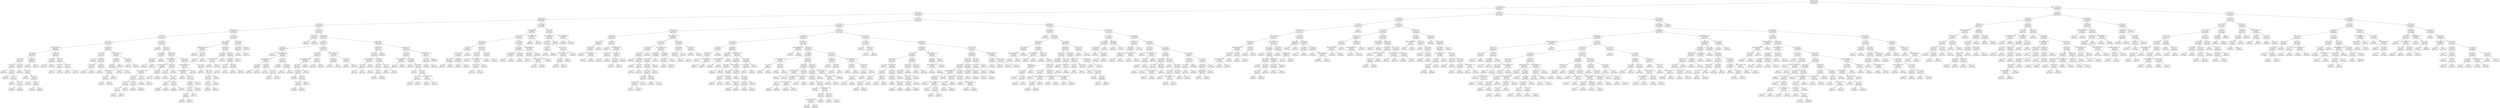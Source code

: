 digraph Tree {
node [shape=box, style="rounded", color="black", fontname=helvetica] ;
edge [fontname=helvetica] ;
0 [label="smoker_yes <= 0.5\nmse = 151179948.3\nsamples = 688\nvalue = 13873.0"] ;
1 [label="age <= 46.5\nmse = 33716648.1\nsamples = 545\nvalue = 8499.2"] ;
0 -> 1 [labeldistance=2.5, labelangle=45, headlabel="True"] ;
2 [label="age <= 27.5\nmse = 24292834.0\nsamples = 346\nvalue = 5998.0"] ;
1 -> 2 ;
3 [label="children <= 1.5\nmse = 26319142.3\nsamples = 148\nvalue = 4030.8"] ;
2 -> 3 ;
4 [label="age <= 22.5\nmse = 20844109.8\nsamples = 118\nvalue = 3415.8"] ;
3 -> 4 ;
5 [label="children <= 0.5\nmse = 12291687.6\nsamples = 75\nvalue = 2503.0"] ;
4 -> 5 ;
6 [label="bmi <= 30.0\nmse = 6992176.4\nsamples = 61\nvalue = 2193.8"] ;
5 -> 6 ;
7 [label="age <= 19.5\nmse = 135578.8\nsamples = 30\nvalue = 1758.7"] ;
6 -> 7 ;
8 [label="region_southwest <= 0.5\nmse = 82602.7\nsamples = 18\nvalue = 1574.0"] ;
7 -> 8 ;
9 [label="bmi <= 28.0\nmse = 48285.0\nsamples = 12\nvalue = 1746.8"] ;
8 -> 9 ;
10 [label="bmi <= 23.8\nmse = 23110.6\nsamples = 10\nvalue = 1679.6"] ;
9 -> 10 ;
11 [label="bmi <= 18.2\nmse = 655.6\nsamples = 5\nvalue = 1630.8"] ;
10 -> 11 ;
12 [label="mse = 0.0\nsamples = 1\nvalue = 1694.8"] ;
11 -> 12 ;
13 [label="age <= 18.5\nmse = 81.5\nsamples = 4\nvalue = 1621.7"] ;
11 -> 13 ;
14 [label="mse = 0.0\nsamples = 1\nvalue = 1607.5"] ;
13 -> 14 ;
15 [label="bmi <= 21.1\nmse = 1.2\nsamples = 3\nvalue = 1627.4"] ;
13 -> 15 ;
16 [label="mse = 0.0\nsamples = 1\nvalue = 1625.4"] ;
15 -> 16 ;
17 [label="bmi <= 22.2\nmse = 0.4\nsamples = 2\nvalue = 1627.9"] ;
15 -> 17 ;
18 [label="mse = 0.0\nsamples = 1\nvalue = 1627.3"] ;
17 -> 18 ;
19 [label="mse = 0.0\nsamples = 1\nvalue = 1628.5"] ;
17 -> 19 ;
20 [label="bmi <= 25.3\nmse = 49134.3\nsamples = 5\nvalue = 1757.7"] ;
10 -> 20 ;
21 [label="mse = 0.0\nsamples = 1\nvalue = 2196.5"] ;
20 -> 21 ;
22 [label="bmi <= 25.5\nmse = 1257.0\nsamples = 4\nvalue = 1648.0"] ;
20 -> 22 ;
23 [label="mse = 0.0\nsamples = 1\nvalue = 1708.0"] ;
22 -> 23 ;
24 [label="sex_male <= 0.5\nmse = 76.8\nsamples = 3\nvalue = 1628.0"] ;
22 -> 24 ;
25 [label="mse = 0.0\nsamples = 1\nvalue = 1615.8"] ;
24 -> 25 ;
26 [label="bmi <= 26.7\nmse = 2.5\nsamples = 2\nvalue = 1634.1"] ;
24 -> 26 ;
27 [label="mse = 0.0\nsamples = 1\nvalue = 1632.6"] ;
26 -> 27 ;
28 [label="mse = 0.0\nsamples = 1\nvalue = 1635.7"] ;
26 -> 28 ;
29 [label="sex_male <= 0.5\nmse = 53051.9\nsamples = 2\nvalue = 2038.0"] ;
9 -> 29 ;
30 [label="mse = 0.0\nsamples = 1\nvalue = 2200.8"] ;
29 -> 30 ;
31 [label="mse = -0.0\nsamples = 1\nvalue = 1712.2"] ;
29 -> 31 ;
32 [label="sex_male <= 0.5\nmse = 42822.8\nsamples = 6\nvalue = 1361.3"] ;
8 -> 32 ;
33 [label="bmi <= 23.8\nmse = 61.8\nsamples = 2\nvalue = 1738.9"] ;
32 -> 33 ;
34 [label="mse = 0.0\nsamples = 1\nvalue = 1727.8"] ;
33 -> 34 ;
35 [label="mse = -0.0\nsamples = 1\nvalue = 1744.5"] ;
33 -> 35 ;
36 [label="bmi <= 24.2\nmse = 32.4\nsamples = 4\nvalue = 1248.0"] ;
32 -> 36 ;
37 [label="bmi <= 20.2\nmse = 0.4\nsamples = 2\nvalue = 1242.3"] ;
36 -> 37 ;
38 [label="mse = 0.0\nsamples = 1\nvalue = 1241.6"] ;
37 -> 38 ;
39 [label="mse = 0.0\nsamples = 1\nvalue = 1242.8"] ;
37 -> 39 ;
40 [label="bmi <= 28.2\nmse = 0.4\nsamples = 2\nvalue = 1253.6"] ;
36 -> 40 ;
41 [label="mse = 0.0\nsamples = 1\nvalue = 1252.4"] ;
40 -> 41 ;
42 [label="mse = 0.0\nsamples = 1\nvalue = 1253.9"] ;
40 -> 42 ;
43 [label="sex_male <= 0.5\nmse = 44485.3\nsamples = 12\nvalue = 2115.8"] ;
7 -> 43 ;
44 [label="bmi <= 23.2\nmse = 31263.4\nsamples = 7\nvalue = 2240.9"] ;
43 -> 44 ;
45 [label="mse = 0.0\nsamples = 1\nvalue = 2585.9"] ;
44 -> 45 ;
46 [label="age <= 20.5\nmse = 16300.6\nsamples = 6\nvalue = 2191.6"] ;
44 -> 46 ;
47 [label="bmi <= 28.9\nmse = 9973.6\nsamples = 2\nvalue = 2357.3"] ;
46 -> 47 ;
48 [label="mse = 0.0\nsamples = 1\nvalue = 2457.2"] ;
47 -> 48 ;
49 [label="mse = -0.0\nsamples = 1\nvalue = 2257.5"] ;
47 -> 49 ;
50 [label="age <= 21.5\nmse = 3448.2\nsamples = 4\nvalue = 2125.3"] ;
46 -> 50 ;
51 [label="mse = 0.0\nsamples = 1\nvalue = 2007.9"] ;
50 -> 51 ;
52 [label="region_southwest <= 0.5\nmse = 6.0\nsamples = 3\nvalue = 2154.6"] ;
50 -> 52 ;
53 [label="bmi <= 28.4\nmse = 0.3\nsamples = 2\nvalue = 2156.0"] ;
52 -> 53 ;
54 [label="mse = 0.0\nsamples = 1\nvalue = 2155.7"] ;
53 -> 54 ;
55 [label="mse = -0.0\nsamples = 1\nvalue = 2156.8"] ;
53 -> 55 ;
56 [label="mse = 0.0\nsamples = 1\nvalue = 2150.5"] ;
52 -> 56 ;
57 [label="region_northwest <= 0.5\nmse = 21305.9\nsamples = 5\nvalue = 1972.9"] ;
43 -> 57 ;
58 [label="bmi <= 28.4\nmse = 13430.1\nsamples = 3\nvalue = 2107.3"] ;
57 -> 58 ;
59 [label="age <= 20.5\nmse = 4698.5\nsamples = 2\nvalue = 2035.6"] ;
58 -> 59 ;
60 [label="mse = 0.0\nsamples = 1\nvalue = 1967.0"] ;
59 -> 60 ;
61 [label="mse = 0.0\nsamples = 1\nvalue = 2104.1"] ;
59 -> 61 ;
62 [label="mse = 0.0\nsamples = 1\nvalue = 2250.8"] ;
58 -> 62 ;
63 [label="age <= 20.5\nmse = 3510.3\nsamples = 2\nvalue = 1872.2"] ;
57 -> 63 ;
64 [label="mse = 0.0\nsamples = 1\nvalue = 1769.5"] ;
63 -> 64 ;
65 [label="mse = -0.0\nsamples = 1\nvalue = 1906.4"] ;
63 -> 65 ;
66 [label="bmi <= 30.3\nmse = 13769159.2\nsamples = 31\nvalue = 2649.7"] ;
6 -> 66 ;
67 [label="mse = 0.0\nsamples = 1\nvalue = 21344.8"] ;
66 -> 67 ;
68 [label="bmi <= 31.1\nmse = 5372434.1\nsamples = 30\nvalue = 2193.7"] ;
66 -> 68 ;
69 [label="bmi <= 30.8\nmse = 27648457.5\nsamples = 3\nvalue = 4844.9"] ;
68 -> 69 ;
70 [label="bmi <= 30.4\nmse = 90336.7\nsamples = 2\nvalue = 2496.5"] ;
69 -> 70 ;
71 [label="mse = 0.0\nsamples = 1\nvalue = 2741.9"] ;
70 -> 71 ;
72 [label="mse = 0.0\nsamples = 1\nvalue = 2128.4"] ;
70 -> 72 ;
73 [label="mse = 0.0\nsamples = 1\nvalue = 16586.5"] ;
69 -> 73 ;
74 [label="sex_male <= 0.5\nmse = 142183.5\nsamples = 27\nvalue = 1739.2"] ;
68 -> 74 ;
75 [label="region_southeast <= 0.5\nmse = 61886.6\nsamples = 15\nvalue = 1935.9"] ;
74 -> 75 ;
76 [label="region_southwest <= 0.5\nmse = 32293.4\nsamples = 9\nvalue = 2085.6"] ;
75 -> 76 ;
77 [label="region_northwest <= 0.5\nmse = 1037.4\nsamples = 7\nvalue = 2192.8"] ;
76 -> 77 ;
78 [label="bmi <= 37.9\nmse = 22.0\nsamples = 5\nvalue = 2211.3"] ;
77 -> 78 ;
79 [label="bmi <= 34.4\nmse = 3.5\nsamples = 3\nvalue = 2208.1"] ;
78 -> 79 ;
80 [label="bmi <= 32.5\nmse = 0.7\nsamples = 2\nvalue = 2207.1"] ;
79 -> 80 ;
81 [label="mse = 0.0\nsamples = 1\nvalue = 2206.0"] ;
80 -> 81 ;
82 [label="mse = -0.0\nsamples = 1\nvalue = 2207.7"] ;
80 -> 82 ;
83 [label="mse = -0.0\nsamples = 1\nvalue = 2211.1"] ;
79 -> 83 ;
84 [label="bmi <= 40.2\nmse = 0.0\nsamples = 2\nvalue = 2217.5"] ;
78 -> 84 ;
85 [label="mse = 0.0\nsamples = 1\nvalue = 2217.5"] ;
84 -> 85 ;
86 [label="mse = 0.0\nsamples = 1\nvalue = 2217.6"] ;
84 -> 86 ;
87 [label="bmi <= 37.0\nmse = 0.4\nsamples = 2\nvalue = 2137.5"] ;
77 -> 87 ;
88 [label="mse = 0.0\nsamples = 1\nvalue = 2136.9"] ;
87 -> 88 ;
89 [label="mse = -0.0\nsamples = 1\nvalue = 2138.1"] ;
87 -> 89 ;
90 [label="age <= 19.5\nmse = 3261.6\nsamples = 2\nvalue = 1799.7"] ;
76 -> 90 ;
91 [label="mse = 0.0\nsamples = 1\nvalue = 1759.3"] ;
90 -> 91 ;
92 [label="mse = -0.0\nsamples = 1\nvalue = 1880.5"] ;
90 -> 92 ;
93 [label="age <= 19.5\nmse = 29395.7\nsamples = 6\nvalue = 1730.1"] ;
75 -> 93 ;
94 [label="bmi <= 34.8\nmse = 16.7\nsamples = 5\nvalue = 1631.1"] ;
93 -> 94 ;
95 [label="mse = 0.0\nsamples = 1\nvalue = 1622.2"] ;
94 -> 95 ;
96 [label="bmi <= 38.7\nmse = 1.0\nsamples = 4\nvalue = 1632.9"] ;
94 -> 96 ;
97 [label="bmi <= 38.2\nmse = 0.0\nsamples = 2\nvalue = 1631.7"] ;
96 -> 97 ;
98 [label="mse = 0.0\nsamples = 1\nvalue = 1631.7"] ;
97 -> 98 ;
99 [label="mse = 0.0\nsamples = 1\nvalue = 1631.8"] ;
97 -> 99 ;
100 [label="bmi <= 39.5\nmse = 0.2\nsamples = 2\nvalue = 1633.7"] ;
96 -> 100 ;
101 [label="mse = 0.0\nsamples = 1\nvalue = 1633.0"] ;
100 -> 101 ;
102 [label="mse = 0.0\nsamples = 1\nvalue = 1634.0"] ;
100 -> 102 ;
103 [label="mse = 0.0\nsamples = 1\nvalue = 2027.0"] ;
93 -> 103 ;
104 [label="age <= 19.5\nmse = 137002.8\nsamples = 12\nvalue = 1505.6"] ;
74 -> 104 ;
105 [label="region_northwest <= 0.5\nmse = 24013.5\nsamples = 7\nvalue = 1229.0"] ;
104 -> 105 ;
106 [label="region_southeast <= 0.5\nmse = 2509.9\nsamples = 6\nvalue = 1176.8"] ;
105 -> 106 ;
107 [label="mse = 0.0\nsamples = 1\nvalue = 1261.9"] ;
106 -> 107 ;
108 [label="bmi <= 48.1\nmse = 131.3\nsamples = 5\nvalue = 1148.5"] ;
106 -> 108 ;
109 [label="bmi <= 40.1\nmse = 28.0\nsamples = 4\nvalue = 1140.9"] ;
108 -> 109 ;
110 [label="bmi <= 35.7\nmse = 5.7\nsamples = 3\nvalue = 1138.1"] ;
109 -> 110 ;
111 [label="bmi <= 33.7\nmse = 0.3\nsamples = 2\nvalue = 1136.5"] ;
110 -> 111 ;
112 [label="mse = 0.0\nsamples = 1\nvalue = 1135.9"] ;
111 -> 112 ;
113 [label="mse = 0.0\nsamples = 1\nvalue = 1137.0"] ;
111 -> 113 ;
114 [label="mse = -0.0\nsamples = 1\nvalue = 1141.4"] ;
110 -> 114 ;
115 [label="mse = 0.0\nsamples = 1\nvalue = 1149.4"] ;
109 -> 115 ;
116 [label="mse = 0.0\nsamples = 1\nvalue = 1163.5"] ;
108 -> 116 ;
117 [label="mse = -0.0\nsamples = 1\nvalue = 1646.4"] ;
105 -> 117 ;
118 [label="bmi <= 31.2\nmse = 57461.4\nsamples = 5\nvalue = 1861.2"] ;
104 -> 118 ;
119 [label="mse = 0.0\nsamples = 1\nvalue = 1526.3"] ;
118 -> 119 ;
120 [label="age <= 21.5\nmse = 17650.2\nsamples = 4\nvalue = 1995.1"] ;
118 -> 120 ;
121 [label="bmi <= 38.7\nmse = 991.0\nsamples = 3\nvalue = 1930.2"] ;
120 -> 121 ;
122 [label="bmi <= 34.1\nmse = 13.5\nsamples = 2\nvalue = 1912.1"] ;
121 -> 122 ;
123 [label="mse = 0.0\nsamples = 1\nvalue = 1909.5"] ;
122 -> 123 ;
124 [label="mse = -0.0\nsamples = 1\nvalue = 1917.3"] ;
122 -> 124 ;
125 [label="mse = -0.0\nsamples = 1\nvalue = 1984.5"] ;
121 -> 125 ;
126 [label="mse = 0.0\nsamples = 1\nvalue = 2254.8"] ;
120 -> 126 ;
127 [label="bmi <= 34.5\nmse = 31173183.0\nsamples = 14\nvalue = 3711.8"] ;
5 -> 127 ;
128 [label="age <= 18.5\nmse = 4525875.4\nsamples = 11\nvalue = 2598.1"] ;
127 -> 128 ;
129 [label="region_southeast <= 0.5\nmse = 20284416.4\nsamples = 3\nvalue = 4903.0"] ;
128 -> 129 ;
130 [label="mse = 0.0\nsamples = 1\nvalue = 11272.3"] ;
129 -> 130 ;
131 [label="bmi <= 28.5\nmse = 52.7\nsamples = 2\nvalue = 1718.3"] ;
129 -> 131 ;
132 [label="mse = 0.0\nsamples = 1\nvalue = 1711.0"] ;
131 -> 132 ;
133 [label="mse = 0.0\nsamples = 1\nvalue = 1725.6"] ;
131 -> 133 ;
134 [label="sex_male <= 0.5\nmse = 99163.1\nsamples = 8\nvalue = 2137.1"] ;
128 -> 134 ;
135 [label="bmi <= 26.5\nmse = 29208.9\nsamples = 3\nvalue = 2533.4"] ;
134 -> 135 ;
136 [label="region_northwest <= 0.5\nmse = 3415.5\nsamples = 2\nvalue = 2667.9"] ;
135 -> 136 ;
137 [label="mse = 0.0\nsamples = 1\nvalue = 2585.3"] ;
136 -> 137 ;
138 [label="mse = 0.0\nsamples = 1\nvalue = 2709.2"] ;
136 -> 138 ;
139 [label="mse = -0.0\nsamples = 1\nvalue = 2331.5"] ;
135 -> 139 ;
140 [label="bmi <= 25.1\nmse = 16375.7\nsamples = 5\nvalue = 1939.0"] ;
134 -> 140 ;
141 [label="age <= 19.5\nmse = 8336.3\nsamples = 4\nvalue = 1907.6"] ;
140 -> 141 ;
142 [label="bmi <= 22.8\nmse = 6.3\nsamples = 2\nvalue = 1834.2"] ;
141 -> 142 ;
143 [label="mse = 0.0\nsamples = 1\nvalue = 1832.1"] ;
142 -> 143 ;
144 [label="mse = -0.0\nsamples = 1\nvalue = 1837.2"] ;
142 -> 144 ;
145 [label="age <= 20.5\nmse = 3586.3\nsamples = 2\nvalue = 1999.4"] ;
141 -> 145 ;
146 [label="mse = 0.0\nsamples = 1\nvalue = 1964.8"] ;
145 -> 146 ;
147 [label="mse = -0.0\nsamples = 1\nvalue = 2103.1"] ;
145 -> 147 ;
148 [label="mse = -0.0\nsamples = 1\nvalue = 2221.6"] ;
140 -> 148 ;
149 [label="age <= 19.5\nmse = 120389045.7\nsamples = 3\nvalue = 8723.3"] ;
127 -> 149 ;
150 [label="bmi <= 38.5\nmse = 57950.3\nsamples = 2\nvalue = 2389.7"] ;
149 -> 150 ;
151 [label="mse = 0.0\nsamples = 1\nvalue = 2219.4"] ;
150 -> 151 ;
152 [label="mse = -0.0\nsamples = 1\nvalue = 2730.1"] ;
150 -> 152 ;
153 [label="mse = 0.0\nsamples = 1\nvalue = 27724.3"] ;
149 -> 153 ;
154 [label="bmi <= 19.3\nmse = 31002674.1\nsamples = 43\nvalue = 4865.4"] ;
4 -> 154 ;
155 [label="age <= 24.5\nmse = 79501283.4\nsamples = 2\nvalue = 15290.6"] ;
154 -> 155 ;
156 [label="mse = 0.0\nsamples = 1\nvalue = 21595.4"] ;
155 -> 156 ;
157 [label="mse = 0.0\nsamples = 1\nvalue = 2680.9"] ;
155 -> 157 ;
158 [label="sex_male <= 0.5\nmse = 23516609.3\nsamples = 41\nvalue = 4384.3"] ;
154 -> 158 ;
159 [label="age <= 24.5\nmse = 38527269.1\nsamples = 21\nvalue = 6107.6"] ;
158 -> 159 ;
160 [label="bmi <= 23.7\nmse = 61000388.2\nsamples = 9\nvalue = 8324.0"] ;
159 -> 160 ;
161 [label="mse = 0.0\nsamples = 1\nvalue = 25081.8"] ;
160 -> 161 ;
162 [label="region_southwest <= 0.5\nmse = 40731606.5\nsamples = 8\nvalue = 6927.5"] ;
160 -> 162 ;
163 [label="region_southeast <= 0.5\nmse = 62920.1\nsamples = 5\nvalue = 2662.1"] ;
162 -> 163 ;
164 [label="bmi <= 24.7\nmse = 9018.5\nsamples = 2\nvalue = 2977.1"] ;
163 -> 164 ;
165 [label="mse = 0.0\nsamples = 1\nvalue = 2842.8"] ;
164 -> 165 ;
166 [label="mse = -0.0\nsamples = 1\nvalue = 3044.2"] ;
164 -> 166 ;
167 [label="bmi <= 30.9\nmse = 26.8\nsamples = 3\nvalue = 2473.1"] ;
163 -> 167 ;
168 [label="mse = 0.0\nsamples = 1\nvalue = 2464.6"] ;
167 -> 168 ;
169 [label="bmi <= 36.7\nmse = 11.0\nsamples = 2\nvalue = 2475.2"] ;
167 -> 169 ;
170 [label="mse = 0.0\nsamples = 1\nvalue = 2473.3"] ;
169 -> 170 ;
171 [label="mse = -0.0\nsamples = 1\nvalue = 2481.0"] ;
169 -> 171 ;
172 [label="bmi <= 27.8\nmse = 12907747.7\nsamples = 3\nvalue = 15458.3"] ;
162 -> 172 ;
173 [label="mse = 0.0\nsamples = 1\nvalue = 18955.2"] ;
172 -> 173 ;
174 [label="bmi <= 30.7\nmse = 1358087.4\nsamples = 2\nvalue = 11961.3"] ;
172 -> 174 ;
175 [label="mse = 0.0\nsamples = 1\nvalue = 13126.7"] ;
174 -> 175 ;
176 [label="mse = 0.0\nsamples = 1\nvalue = 10795.9"] ;
174 -> 176 ;
177 [label="bmi <= 30.6\nmse = 19691697.0\nsamples = 12\nvalue = 4735.5"] ;
159 -> 177 ;
178 [label="children <= 0.5\nmse = 36732.4\nsamples = 8\nvalue = 3256.0"] ;
177 -> 178 ;
179 [label="region_southwest <= 0.5\nmse = 16813.4\nsamples = 6\nvalue = 3169.3"] ;
178 -> 179 ;
180 [label="bmi <= 28.7\nmse = 5483.1\nsamples = 5\nvalue = 3234.4"] ;
179 -> 180 ;
181 [label="bmi <= 22.0\nmse = 2961.8\nsamples = 4\nvalue = 3215.5"] ;
180 -> 181 ;
182 [label="mse = 0.0\nsamples = 1\nvalue = 3353.5"] ;
181 -> 182 ;
183 [label="age <= 25.5\nmse = 277.9\nsamples = 3\nvalue = 3195.8"] ;
181 -> 183 ;
184 [label="bmi <= 26.0\nmse = 12.7\nsamples = 2\nvalue = 3210.1"] ;
183 -> 184 ;
185 [label="mse = 0.0\nsamples = 1\nvalue = 3206.5"] ;
184 -> 185 ;
186 [label="mse = -0.0\nsamples = 1\nvalue = 3213.6"] ;
184 -> 186 ;
187 [label="mse = 0.0\nsamples = 1\nvalue = 3176.8"] ;
183 -> 187 ;
188 [label="mse = -0.0\nsamples = 1\nvalue = 3385.4"] ;
180 -> 188 ;
189 [label="mse = 0.0\nsamples = 1\nvalue = 2974.1"] ;
179 -> 189 ;
190 [label="bmi <= 21.5\nmse = 6277.7\nsamples = 2\nvalue = 3516.1"] ;
178 -> 190 ;
191 [label="mse = 0.0\nsamples = 1\nvalue = 3378.9"] ;
190 -> 191 ;
192 [label="mse = 0.0\nsamples = 1\nvalue = 3561.9"] ;
190 -> 192 ;
193 [label="region_southwest <= 0.5\nmse = 53170279.1\nsamples = 4\nvalue = 9469.7"] ;
177 -> 193 ;
194 [label="children <= 0.5\nmse = 262446.5\nsamples = 2\nvalue = 18391.2"] ;
193 -> 194 ;
195 [label="mse = 0.0\nsamples = 1\nvalue = 17878.9"] ;
194 -> 195 ;
196 [label="mse = 0.0\nsamples = 1\nvalue = 18903.5"] ;
194 -> 196 ;
197 [label="bmi <= 38.6\nmse = 6247.8\nsamples = 2\nvalue = 3522.1"] ;
193 -> 197 ;
198 [label="mse = 0.0\nsamples = 1\nvalue = 3578.0"] ;
197 -> 198 ;
199 [label="mse = 0.0\nsamples = 1\nvalue = 3410.3"] ;
197 -> 199 ;
200 [label="age <= 24.5\nmse = 224008.3\nsamples = 20\nvalue = 2494.2"] ;
158 -> 200 ;
201 [label="children <= 0.5\nmse = 62747.4\nsamples = 9\nvalue = 2051.9"] ;
200 -> 201 ;
202 [label="bmi <= 24.8\nmse = 43317.9\nsamples = 8\nvalue = 1978.9"] ;
201 -> 202 ;
203 [label="region_southwest <= 0.5\nmse = 36649.0\nsamples = 3\nvalue = 2239.3"] ;
202 -> 203 ;
204 [label="bmi <= 23.8\nmse = 445.3\nsamples = 2\nvalue = 2374.1"] ;
203 -> 204 ;
205 [label="mse = 0.0\nsamples = 1\nvalue = 2353.0"] ;
204 -> 205 ;
206 [label="mse = 0.0\nsamples = 1\nvalue = 2395.2"] ;
204 -> 206 ;
207 [label="mse = -0.0\nsamples = 1\nvalue = 1969.6"] ;
203 -> 207 ;
208 [label="age <= 23.5\nmse = 4682.9\nsamples = 5\nvalue = 1867.4"] ;
202 -> 208 ;
209 [label="bmi <= 29.5\nmse = 18.0\nsamples = 3\nvalue = 1824.1"] ;
208 -> 209 ;
210 [label="mse = 0.0\nsamples = 1\nvalue = 1815.9"] ;
209 -> 210 ;
211 [label="bmi <= 33.5\nmse = 1.2\nsamples = 2\nvalue = 1826.2"] ;
209 -> 211 ;
212 [label="mse = 0.0\nsamples = 1\nvalue = 1824.3"] ;
211 -> 212 ;
213 [label="mse = -0.0\nsamples = 1\nvalue = 1826.8"] ;
211 -> 213 ;
214 [label="bmi <= 27.5\nmse = 5.9\nsamples = 2\nvalue = 1975.4"] ;
208 -> 214 ;
215 [label="mse = 0.0\nsamples = 1\nvalue = 1973.0"] ;
214 -> 215 ;
216 [label="mse = -0.0\nsamples = 1\nvalue = 1977.8"] ;
214 -> 216 ;
217 [label="mse = 0.0\nsamples = 1\nvalue = 2417.0"] ;
201 -> 217 ;
218 [label="children <= 0.5\nmse = 124251.4\nsamples = 11\nvalue = 2773.6"] ;
200 -> 218 ;
219 [label="bmi <= 24.6\nmse = 46929.9\nsamples = 8\nvalue = 2614.4"] ;
218 -> 219 ;
220 [label="region_southeast <= 0.5\nmse = 6172.3\nsamples = 2\nvalue = 2438.4"] ;
219 -> 220 ;
221 [label="mse = 0.0\nsamples = 1\nvalue = 2302.3"] ;
220 -> 221 ;
222 [label="mse = 0.0\nsamples = 1\nvalue = 2483.7"] ;
220 -> 222 ;
223 [label="bmi <= 26.1\nmse = 45880.0\nsamples = 6\nvalue = 2684.8"] ;
219 -> 223 ;
224 [label="mse = 0.0\nsamples = 1\nvalue = 3070.8"] ;
223 -> 224 ;
225 [label="bmi <= 26.9\nmse = 10792.1\nsamples = 5\nvalue = 2588.3"] ;
223 -> 225 ;
226 [label="mse = 0.0\nsamples = 1\nvalue = 2721.3"] ;
225 -> 226 ;
227 [label="age <= 26.0\nmse = 287.3\nsamples = 4\nvalue = 2508.5"] ;
225 -> 227 ;
228 [label="bmi <= 31.6\nmse = 31.5\nsamples = 2\nvalue = 2528.8"] ;
227 -> 228 ;
229 [label="mse = 0.0\nsamples = 1\nvalue = 2523.2"] ;
228 -> 229 ;
230 [label="mse = -0.0\nsamples = 1\nvalue = 2534.4"] ;
228 -> 230 ;
231 [label="region_southwest <= 0.5\nmse = 2.0\nsamples = 2\nvalue = 2495.0"] ;
227 -> 231 ;
232 [label="mse = 0.0\nsamples = 1\nvalue = 2497.0"] ;
231 -> 232 ;
233 [label="mse = -0.0\nsamples = 1\nvalue = 2494.0"] ;
231 -> 233 ;
234 [label="region_southeast <= 0.5\nmse = 71110.1\nsamples = 3\nvalue = 3219.3"] ;
218 -> 234 ;
235 [label="bmi <= 29.2\nmse = 7260.6\nsamples = 2\nvalue = 3430.3"] ;
234 -> 235 ;
236 [label="mse = 0.0\nsamples = 1\nvalue = 3309.8"] ;
235 -> 236 ;
237 [label="mse = 0.0\nsamples = 1\nvalue = 3490.5"] ;
235 -> 237 ;
238 [label="mse = -0.0\nsamples = 1\nvalue = 2902.9"] ;
234 -> 238 ;
239 [label="bmi <= 33.6\nmse = 40283868.2\nsamples = 30\nvalue = 6383.7"] ;
3 -> 239 ;
240 [label="bmi <= 32.2\nmse = 60068288.8\nsamples = 21\nvalue = 7909.6"] ;
239 -> 240 ;
241 [label="age <= 22.5\nmse = 47702011.6\nsamples = 19\nvalue = 6858.5"] ;
240 -> 241 ;
242 [label="age <= 19.5\nmse = 33497068.3\nsamples = 11\nvalue = 5293.9"] ;
241 -> 242 ;
243 [label="bmi <= 30.5\nmse = 83881537.2\nsamples = 5\nvalue = 10419.5"] ;
242 -> 243 ;
244 [label="bmi <= 25.7\nmse = 46709917.3\nsamples = 4\nvalue = 7009.5"] ;
243 -> 244 ;
245 [label="bmi <= 22.0\nmse = 3017.9\nsamples = 2\nvalue = 2858.6"] ;
244 -> 245 ;
246 [label="mse = 0.0\nsamples = 1\nvalue = 2803.7"] ;
245 -> 246 ;
247 [label="mse = 0.0\nsamples = 1\nvalue = 2913.6"] ;
245 -> 247 ;
248 [label="age <= 18.5\nmse = 58958100.4\nsamples = 2\nvalue = 11160.3"] ;
244 -> 248 ;
249 [label="mse = 0.0\nsamples = 1\nvalue = 3481.9"] ;
248 -> 249 ;
250 [label="mse = 0.0\nsamples = 1\nvalue = 18838.7"] ;
248 -> 250 ;
251 [label="mse = 0.0\nsamples = 1\nvalue = 24059.7"] ;
243 -> 251 ;
252 [label="children <= 2.5\nmse = 127696.0\nsamples = 6\nvalue = 3322.6"] ;
242 -> 252 ;
253 [label="age <= 20.5\nmse = 7463.2\nsamples = 4\nvalue = 3132.1"] ;
252 -> 253 ;
254 [label="mse = 0.0\nsamples = 1\nvalue = 3056.4"] ;
253 -> 254 ;
255 [label="region_northwest <= 0.5\nmse = 7150.1\nsamples = 3\nvalue = 3164.6"] ;
253 -> 255 ;
256 [label="sex_male <= 0.5\nmse = 2468.0\nsamples = 2\nvalue = 3230.2"] ;
255 -> 256 ;
257 [label="mse = 0.0\nsamples = 1\nvalue = 3180.5"] ;
256 -> 257 ;
258 [label="mse = -0.0\nsamples = 1\nvalue = 3279.9"] ;
256 -> 258 ;
259 [label="mse = 0.0\nsamples = 1\nvalue = 3077.1"] ;
255 -> 259 ;
260 [label="age <= 21.5\nmse = 4621.6\nsamples = 2\nvalue = 3957.4"] ;
252 -> 260 ;
261 [label="mse = 0.0\nsamples = 1\nvalue = 3861.2"] ;
260 -> 261 ;
262 [label="mse = -0.0\nsamples = 1\nvalue = 4005.4"] ;
260 -> 262 ;
263 [label="bmi <= 25.8\nmse = 61762802.6\nsamples = 8\nvalue = 10378.8"] ;
241 -> 263 ;
264 [label="bmi <= 23.7\nmse = 55109722.7\nsamples = 4\nvalue = 16222.8"] ;
263 -> 264 ;
265 [label="age <= 25.0\nmse = 23031211.6\nsamples = 2\nvalue = 9627.0"] ;
264 -> 265 ;
266 [label="mse = 0.0\nsamples = 1\nvalue = 14426.1"] ;
265 -> 266 ;
267 [label="mse = 0.0\nsamples = 1\nvalue = 4827.9"] ;
265 -> 267 ;
268 [label="age <= 24.0\nmse = 178814.9\nsamples = 2\nvalue = 22818.6"] ;
264 -> 268 ;
269 [label="mse = 0.0\nsamples = 1\nvalue = 22395.7"] ;
268 -> 269 ;
270 [label="mse = -0.0\nsamples = 1\nvalue = 23241.5"] ;
268 -> 270 ;
271 [label="region_southeast <= 0.5\nmse = 111580.3\nsamples = 4\nvalue = 4534.8"] ;
263 -> 271 ;
272 [label="children <= 3.5\nmse = 12930.2\nsamples = 3\nvalue = 4719.1"] ;
271 -> 272 ;
273 [label="region_northwest <= 0.5\nmse = 466.7\nsamples = 2\nvalue = 4639.7"] ;
272 -> 273 ;
274 [label="mse = 0.0\nsamples = 1\nvalue = 4661.3"] ;
273 -> 274 ;
275 [label="mse = 0.0\nsamples = 1\nvalue = 4618.1"] ;
273 -> 275 ;
276 [label="mse = 0.0\nsamples = 1\nvalue = 4878.0"] ;
272 -> 276 ;
277 [label="mse = -0.0\nsamples = 1\nvalue = 3982.0"] ;
271 -> 277 ;
278 [label="region_northwest <= 0.5\nmse = 19760356.2\nsamples = 2\nvalue = 21573.7"] ;
240 -> 278 ;
279 [label="mse = 0.0\nsamples = 1\nvalue = 17128.4"] ;
278 -> 279 ;
280 [label="mse = -0.0\nsamples = 1\nvalue = 26019.0"] ;
278 -> 280 ;
281 [label="children <= 3.5\nmse = 251846.9\nsamples = 9\nvalue = 4010.0"] ;
239 -> 281 ;
282 [label="region_northwest <= 0.5\nmse = 117429.8\nsamples = 7\nvalue = 3798.8"] ;
281 -> 282 ;
283 [label="bmi <= 34.7\nmse = 50292.7\nsamples = 6\nvalue = 3687.5"] ;
282 -> 283 ;
284 [label="bmi <= 34.4\nmse = 724.7\nsamples = 2\nvalue = 3972.4"] ;
283 -> 284 ;
285 [label="mse = 0.0\nsamples = 1\nvalue = 3987.9"] ;
284 -> 285 ;
286 [label="mse = -0.0\nsamples = 1\nvalue = 3925.8"] ;
284 -> 286 ;
287 [label="bmi <= 42.6\nmse = 14226.3\nsamples = 4\nvalue = 3545.1"] ;
283 -> 287 ;
288 [label="region_southeast <= 0.5\nmse = 1647.9\nsamples = 3\nvalue = 3456.1"] ;
287 -> 288 ;
289 [label="bmi <= 36.7\nmse = 549.1\nsamples = 2\nvalue = 3426.5"] ;
288 -> 289 ;
290 [label="mse = 0.0\nsamples = 1\nvalue = 3443.1"] ;
289 -> 290 ;
291 [label="mse = -0.0\nsamples = 1\nvalue = 3393.4"] ;
289 -> 291 ;
292 [label="mse = -0.0\nsamples = 1\nvalue = 3500.6"] ;
288 -> 292 ;
293 [label="mse = 0.0\nsamples = 1\nvalue = 3693.4"] ;
287 -> 293 ;
294 [label="mse = -0.0\nsamples = 1\nvalue = 4466.6"] ;
282 -> 294 ;
295 [label="region_southeast <= 0.5\nmse = 19922.8\nsamples = 2\nvalue = 4749.1"] ;
281 -> 295 ;
296 [label="mse = -0.0\nsamples = 1\nvalue = 4830.6"] ;
295 -> 296 ;
297 [label="mse = -0.0\nsamples = 1\nvalue = 4504.7"] ;
295 -> 297 ;
298 [label="bmi <= 31.7\nmse = 17752583.7\nsamples = 198\nvalue = 7463.5"] ;
2 -> 298 ;
299 [label="age <= 32.5\nmse = 13785484.2\nsamples = 132\nvalue = 6924.1"] ;
298 -> 299 ;
300 [label="children <= 0.5\nmse = 18102032.8\nsamples = 31\nvalue = 5563.5"] ;
299 -> 300 ;
301 [label="age <= 30.0\nmse = 210248.7\nsamples = 10\nvalue = 3833.3"] ;
300 -> 301 ;
302 [label="bmi <= 31.0\nmse = 197283.3\nsamples = 4\nvalue = 3433.8"] ;
301 -> 302 ;
303 [label="sex_male <= 0.5\nmse = 40054.1\nsamples = 3\nvalue = 3094.0"] ;
302 -> 303 ;
304 [label="mse = 0.0\nsamples = 1\nvalue = 3353.3"] ;
303 -> 304 ;
305 [label="region_northwest <= 0.5\nmse = 9644.9\nsamples = 2\nvalue = 2964.3"] ;
303 -> 305 ;
306 [label="mse = 0.0\nsamples = 1\nvalue = 2866.1"] ;
305 -> 306 ;
307 [label="mse = 0.0\nsamples = 1\nvalue = 3062.5"] ;
305 -> 307 ;
308 [label="mse = 0.0\nsamples = 1\nvalue = 3943.6"] ;
302 -> 308 ;
309 [label="bmi <= 21.1\nmse = 79536.1\nsamples = 6\nvalue = 4055.2"] ;
301 -> 309 ;
310 [label="mse = 0.0\nsamples = 1\nvalue = 4544.2"] ;
309 -> 310 ;
311 [label="region_northwest <= 0.5\nmse = 55851.8\nsamples = 5\nvalue = 3994.1"] ;
309 -> 311 ;
312 [label="sex_male <= 0.5\nmse = 2273.1\nsamples = 2\nvalue = 3790.3"] ;
311 -> 312 ;
313 [label="mse = 0.0\nsamples = 1\nvalue = 3756.6"] ;
312 -> 313 ;
314 [label="mse = 0.0\nsamples = 1\nvalue = 3857.8"] ;
312 -> 314 ;
315 [label="sex_male <= 0.5\nmse = 48135.3\nsamples = 3\nvalue = 4116.4"] ;
311 -> 315 ;
316 [label="age <= 31.5\nmse = 11047.0\nsamples = 2\nvalue = 4282.7"] ;
315 -> 316 ;
317 [label="mse = 0.0\nsamples = 1\nvalue = 4134.1"] ;
316 -> 317 ;
318 [label="mse = 0.0\nsamples = 1\nvalue = 4357.0"] ;
316 -> 318 ;
319 [label="mse = 0.0\nsamples = 1\nvalue = 3866.9"] ;
315 -> 319 ;
320 [label="region_southwest <= 0.5\nmse = 23729057.7\nsamples = 21\nvalue = 6275.9"] ;
300 -> 320 ;
321 [label="bmi <= 25.3\nmse = 35713743.0\nsamples = 16\nvalue = 7220.9"] ;
320 -> 321 ;
322 [label="bmi <= 23.6\nmse = 76863666.6\nsamples = 5\nvalue = 10891.8"] ;
321 -> 322 ;
323 [label="age <= 28.5\nmse = 29159.3\nsamples = 4\nvalue = 4693.3"] ;
322 -> 323 ;
324 [label="mse = 0.0\nsamples = 1\nvalue = 4428.9"] ;
323 -> 324 ;
325 [label="age <= 29.5\nmse = 7816.6\nsamples = 3\nvalue = 4781.4"] ;
323 -> 325 ;
326 [label="mse = 0.0\nsamples = 1\nvalue = 4906.4"] ;
325 -> 326 ;
327 [label="bmi <= 22.4\nmse = 0.4\nsamples = 2\nvalue = 4718.9"] ;
325 -> 327 ;
328 [label="mse = 0.0\nsamples = 1\nvalue = 4718.2"] ;
327 -> 328 ;
329 [label="mse = 0.0\nsamples = 1\nvalue = 4719.5"] ;
327 -> 329 ;
330 [label="mse = -0.0\nsamples = 1\nvalue = 23288.9"] ;
322 -> 330 ;
331 [label="region_northwest <= 0.5\nmse = 11707321.9\nsamples = 11\nvalue = 5752.5"] ;
321 -> 331 ;
332 [label="children <= 3.5\nmse = 862954.4\nsamples = 8\nvalue = 4863.6"] ;
331 -> 332 ;
333 [label="bmi <= 30.8\nmse = 136118.6\nsamples = 7\nvalue = 4476.4"] ;
332 -> 333 ;
334 [label="bmi <= 29.8\nmse = 28967.6\nsamples = 6\nvalue = 4308.4"] ;
333 -> 334 ;
335 [label="bmi <= 29.1\nmse = 24172.3\nsamples = 5\nvalue = 4341.8"] ;
334 -> 335 ;
336 [label="bmi <= 28.9\nmse = 14719.5\nsamples = 3\nvalue = 4238.3"] ;
335 -> 336 ;
337 [label="sex_male <= 0.5\nmse = 2249.4\nsamples = 2\nvalue = 4304.2"] ;
336 -> 337 ;
338 [label="mse = 0.0\nsamples = 1\nvalue = 4337.7"] ;
337 -> 338 ;
339 [label="mse = 0.0\nsamples = 1\nvalue = 4237.1"] ;
337 -> 339 ;
340 [label="mse = -0.0\nsamples = 1\nvalue = 4040.6"] ;
336 -> 340 ;
341 [label="children <= 1.5\nmse = 3448.9\nsamples = 2\nvalue = 4479.8"] ;
335 -> 341 ;
342 [label="mse = 0.0\nsamples = 1\nvalue = 4562.8"] ;
341 -> 342 ;
343 [label="mse = 0.0\nsamples = 1\nvalue = 4438.3"] ;
341 -> 343 ;
344 [label="mse = 0.0\nsamples = 1\nvalue = 4074.5"] ;
334 -> 344 ;
345 [label="mse = 0.0\nsamples = 1\nvalue = 5148.6"] ;
333 -> 345 ;
346 [label="mse = -0.0\nsamples = 1\nvalue = 6799.5"] ;
332 -> 346 ;
347 [label="bmi <= 28.8\nmse = 39281457.0\nsamples = 3\nvalue = 9308.1"] ;
331 -> 347 ;
348 [label="age <= 30.0\nmse = 183941.1\nsamples = 2\nvalue = 4883.3"] ;
347 -> 348 ;
349 [label="mse = 0.0\nsamples = 1\nvalue = 5312.2"] ;
348 -> 349 ;
350 [label="mse = -0.0\nsamples = 1\nvalue = 4454.4"] ;
348 -> 350 ;
351 [label="mse = 0.0\nsamples = 1\nvalue = 18157.9"] ;
347 -> 351 ;
352 [label="children <= 2.5\nmse = 596556.6\nsamples = 5\nvalue = 4749.4"] ;
320 -> 352 ;
353 [label="age <= 30.5\nmse = 262204.9\nsamples = 3\nvalue = 4131.4"] ;
352 -> 353 ;
354 [label="children <= 1.5\nmse = 5674.8\nsamples = 2\nvalue = 3810.0"] ;
353 -> 354 ;
355 [label="mse = 0.0\nsamples = 1\nvalue = 3659.3"] ;
354 -> 355 ;
356 [label="mse = 0.0\nsamples = 1\nvalue = 3847.7"] ;
354 -> 356 ;
357 [label="mse = -0.0\nsamples = 1\nvalue = 4934.7"] ;
353 -> 357 ;
358 [label="sex_male <= 0.5\nmse = 20984.1\nsamples = 2\nvalue = 5470.5"] ;
352 -> 358 ;
359 [label="mse = -0.0\nsamples = 1\nvalue = 5325.7"] ;
358 -> 359 ;
360 [label="mse = -0.0\nsamples = 1\nvalue = 5615.4"] ;
358 -> 360 ;
361 [label="children <= 1.5\nmse = 11574100.0\nsamples = 101\nvalue = 7368.4"] ;
299 -> 361 ;
362 [label="age <= 36.5\nmse = 8740191.3\nsamples = 55\nvalue = 6534.5"] ;
361 -> 362 ;
363 [label="bmi <= 23.4\nmse = 9753438.8\nsamples = 21\nvalue = 5618.9"] ;
362 -> 363 ;
364 [label="bmi <= 22.4\nmse = 40356830.7\nsamples = 4\nvalue = 7801.6"] ;
363 -> 364 ;
365 [label="children <= 0.5\nmse = 151505.9\nsamples = 3\nvalue = 4965.1"] ;
364 -> 365 ;
366 [label="mse = 0.0\nsamples = 1\nvalue = 4500.3"] ;
365 -> 366 ;
367 [label="region_northwest <= 0.5\nmse = 12542.6\nsamples = 2\nvalue = 5274.9"] ;
365 -> 367 ;
368 [label="mse = 0.0\nsamples = 1\nvalue = 5354.1"] ;
367 -> 368 ;
369 [label="mse = 0.0\nsamples = 1\nvalue = 5116.5"] ;
367 -> 369 ;
370 [label="mse = 0.0\nsamples = 1\nvalue = 21984.5"] ;
364 -> 370 ;
371 [label="age <= 33.5\nmse = 202887.7\nsamples = 17\nvalue = 5049.5"] ;
363 -> 371 ;
372 [label="bmi <= 28.5\nmse = 125793.8\nsamples = 3\nvalue = 4153.6"] ;
371 -> 372 ;
373 [label="region_southeast <= 0.5\nmse = 37309.8\nsamples = 2\nvalue = 4378.3"] ;
372 -> 373 ;
374 [label="mse = 0.0\nsamples = 1\nvalue = 4571.4"] ;
373 -> 374 ;
375 [label="mse = 0.0\nsamples = 1\nvalue = 4185.1"] ;
373 -> 375 ;
376 [label="mse = 0.0\nsamples = 1\nvalue = 3704.4"] ;
372 -> 376 ;
377 [label="region_southeast <= 0.5\nmse = 75996.7\nsamples = 14\nvalue = 5183.9"] ;
371 -> 377 ;
378 [label="bmi <= 25.6\nmse = 33947.5\nsamples = 11\nvalue = 5238.4"] ;
377 -> 378 ;
379 [label="age <= 34.5\nmse = 9958.7\nsamples = 2\nvalue = 5067.6"] ;
378 -> 379 ;
380 [label="mse = 0.0\nsamples = 1\nvalue = 4894.8"] ;
379 -> 380 ;
381 [label="mse = -0.0\nsamples = 1\nvalue = 5125.2"] ;
379 -> 381 ;
382 [label="region_southwest <= 0.5\nmse = 29586.2\nsamples = 9\nvalue = 5291.0"] ;
378 -> 382 ;
383 [label="bmi <= 26.3\nmse = 5554.3\nsamples = 5\nvalue = 5352.7"] ;
382 -> 383 ;
384 [label="age <= 35.5\nmse = 368.2\nsamples = 2\nvalue = 5247.2"] ;
383 -> 384 ;
385 [label="mse = 0.0\nsamples = 1\nvalue = 5228.0"] ;
384 -> 385 ;
386 [label="mse = -0.0\nsamples = 1\nvalue = 5266.4"] ;
384 -> 386 ;
387 [label="children <= 0.5\nmse = 1394.9\nsamples = 3\nvalue = 5394.9"] ;
383 -> 387 ;
388 [label="mse = 0.0\nsamples = 1\nvalue = 5469.0"] ;
387 -> 388 ;
389 [label="sex_male <= 0.5\nmse = 26.9\nsamples = 2\nvalue = 5376.4"] ;
387 -> 389 ;
390 [label="mse = 0.0\nsamples = 1\nvalue = 5385.3"] ;
389 -> 390 ;
391 [label="mse = -0.0\nsamples = 1\nvalue = 5373.4"] ;
389 -> 391 ;
392 [label="bmi <= 26.1\nmse = 48003.9\nsamples = 4\nvalue = 5219.0"] ;
382 -> 392 ;
393 [label="mse = 0.0\nsamples = 1\nvalue = 5472.4"] ;
392 -> 393 ;
394 [label="bmi <= 29.2\nmse = 23837.8\nsamples = 3\nvalue = 5092.3"] ;
392 -> 394 ;
395 [label="bmi <= 26.9\nmse = 3599.2\nsamples = 2\nvalue = 4943.9"] ;
394 -> 395 ;
396 [label="mse = 0.0\nsamples = 1\nvalue = 4883.9"] ;
395 -> 396 ;
397 [label="mse = -0.0\nsamples = 1\nvalue = 5003.9"] ;
395 -> 397 ;
398 [label="mse = 0.0\nsamples = 1\nvalue = 5240.8"] ;
394 -> 398 ;
399 [label="bmi <= 29.8\nmse = 201968.2\nsamples = 3\nvalue = 4874.9"] ;
377 -> 399 ;
400 [label="bmi <= 28.7\nmse = 30158.1\nsamples = 2\nvalue = 4573.4"] ;
399 -> 400 ;
401 [label="mse = 0.0\nsamples = 1\nvalue = 4747.1"] ;
400 -> 401 ;
402 [label="mse = 0.0\nsamples = 1\nvalue = 4399.7"] ;
400 -> 402 ;
403 [label="mse = 0.0\nsamples = 1\nvalue = 5478.0"] ;
399 -> 403 ;
404 [label="age <= 37.5\nmse = 7504133.7\nsamples = 34\nvalue = 7026.2"] ;
362 -> 404 ;
405 [label="region_southwest <= 0.5\nmse = 56862663.6\nsamples = 2\nvalue = 11185.1"] ;
404 -> 405 ;
406 [label="mse = 0.0\nsamples = 1\nvalue = 5028.1"] ;
405 -> 406 ;
407 [label="mse = 0.0\nsamples = 1\nvalue = 20420.6"] ;
405 -> 407 ;
408 [label="age <= 43.5\nmse = 522434.5\nsamples = 32\nvalue = 6601.8"] ;
404 -> 408 ;
409 [label="age <= 39.0\nmse = 266840.6\nsamples = 23\nvalue = 6269.7"] ;
408 -> 409 ;
410 [label="region_southwest <= 0.5\nmse = 63656.0\nsamples = 4\nvalue = 5582.6"] ;
409 -> 410 ;
411 [label="bmi <= 29.8\nmse = 1.5\nsamples = 2\nvalue = 5975.6"] ;
410 -> 411 ;
412 [label="mse = 0.0\nsamples = 1\nvalue = 5974.4"] ;
411 -> 412 ;
413 [label="mse = 0.0\nsamples = 1\nvalue = 5976.8"] ;
411 -> 413 ;
414 [label="bmi <= 29.3\nmse = 2632.2\nsamples = 2\nvalue = 5425.4"] ;
410 -> 414 ;
415 [label="mse = 0.0\nsamples = 1\nvalue = 5383.5"] ;
414 -> 415 ;
416 [label="mse = 0.0\nsamples = 1\nvalue = 5488.3"] ;
414 -> 416 ;
417 [label="children <= 0.5\nmse = 174420.4\nsamples = 19\nvalue = 6435.6"] ;
409 -> 417 ;
418 [label="age <= 40.5\nmse = 108160.7\nsamples = 8\nvalue = 6120.3"] ;
417 -> 418 ;
419 [label="region_southeast <= 0.5\nmse = 61326.3\nsamples = 2\nvalue = 5663.3"] ;
418 -> 419 ;
420 [label="mse = 0.0\nsamples = 1\nvalue = 5910.9"] ;
419 -> 420 ;
421 [label="mse = 0.0\nsamples = 1\nvalue = 5415.7"] ;
419 -> 421 ;
422 [label="age <= 42.5\nmse = 67401.3\nsamples = 6\nvalue = 6211.7"] ;
418 -> 422 ;
423 [label="bmi <= 29.0\nmse = 29850.8\nsamples = 4\nvalue = 6111.3"] ;
422 -> 423 ;
424 [label="bmi <= 25.9\nmse = 1.5\nsamples = 2\nvalue = 5969.0"] ;
423 -> 424 ;
425 [label="mse = 0.0\nsamples = 1\nvalue = 5966.9"] ;
424 -> 425 ;
426 [label="mse = 0.0\nsamples = 1\nvalue = 5969.7"] ;
424 -> 426 ;
427 [label="region_southeast <= 0.5\nmse = 6686.0\nsamples = 2\nvalue = 6301.0"] ;
423 -> 427 ;
428 [label="mse = 0.0\nsamples = 1\nvalue = 6358.8"] ;
427 -> 428 ;
429 [label="mse = 0.0\nsamples = 1\nvalue = 6185.3"] ;
427 -> 429 ;
430 [label="region_southwest <= 0.5\nmse = 76553.6\nsamples = 2\nvalue = 6446.1"] ;
422 -> 430 ;
431 [label="mse = 0.0\nsamples = 1\nvalue = 6837.4"] ;
430 -> 431 ;
432 [label="mse = -0.0\nsamples = 1\nvalue = 6250.4"] ;
430 -> 432 ;
433 [label="age <= 41.5\nmse = 101511.0\nsamples = 11\nvalue = 6658.1"] ;
417 -> 433 ;
434 [label="bmi <= 30.7\nmse = 78720.6\nsamples = 8\nvalue = 6546.1"] ;
433 -> 434 ;
435 [label="bmi <= 22.9\nmse = 25742.4\nsamples = 7\nvalue = 6478.4"] ;
434 -> 435 ;
436 [label="mse = 0.0\nsamples = 1\nvalue = 6272.5"] ;
435 -> 436 ;
437 [label="bmi <= 25.1\nmse = 23877.1\nsamples = 6\nvalue = 6497.1"] ;
435 -> 437 ;
438 [label="mse = 0.0\nsamples = 1\nvalue = 6858.5"] ;
437 -> 438 ;
439 [label="region_southwest <= 0.5\nmse = 11901.3\nsamples = 5\nvalue = 6461.0"] ;
437 -> 439 ;
440 [label="age <= 40.5\nmse = 7751.8\nsamples = 3\nvalue = 6511.0"] ;
439 -> 440 ;
441 [label="region_northwest <= 0.5\nmse = 2304.3\nsamples = 2\nvalue = 6472.5"] ;
440 -> 441 ;
442 [label="mse = 0.0\nsamples = 1\nvalue = 6500.2"] ;
441 -> 442 ;
443 [label="mse = -0.0\nsamples = 1\nvalue = 6389.4"] ;
441 -> 443 ;
444 [label="mse = 0.0\nsamples = 1\nvalue = 6664.7"] ;
440 -> 444 ;
445 [label="bmi <= 28.1\nmse = 11058.0\nsamples = 2\nvalue = 6411.0"] ;
439 -> 445 ;
446 [label="mse = 0.0\nsamples = 1\nvalue = 6496.9"] ;
445 -> 446 ;
447 [label="mse = 0.0\nsamples = 1\nvalue = 6282.2"] ;
445 -> 447 ;
448 [label="mse = -0.0\nsamples = 1\nvalue = 7358.2"] ;
434 -> 448 ;
449 [label="region_northwest <= 0.5\nmse = 2206.8\nsamples = 3\nvalue = 7022.2"] ;
433 -> 449 ;
450 [label="region_southeast <= 0.5\nmse = 3.4\nsamples = 2\nvalue = 7049.3"] ;
449 -> 450 ;
451 [label="mse = 0.0\nsamples = 1\nvalue = 7050.6"] ;
450 -> 451 ;
452 [label="mse = -0.0\nsamples = 1\nvalue = 7046.7"] ;
450 -> 452 ;
453 [label="mse = 0.0\nsamples = 1\nvalue = 6940.9"] ;
449 -> 453 ;
454 [label="children <= 0.5\nmse = 79449.0\nsamples = 9\nvalue = 7521.3"] ;
408 -> 454 ;
455 [label="sex_male <= 0.5\nmse = 8297.3\nsamples = 3\nvalue = 7247.0"] ;
454 -> 455 ;
456 [label="mse = 0.0\nsamples = 1\nvalue = 7419.5"] ;
455 -> 456 ;
457 [label="age <= 45.5\nmse = 1073.9\nsamples = 2\nvalue = 7203.9"] ;
455 -> 457 ;
458 [label="mse = 0.0\nsamples = 1\nvalue = 7222.8"] ;
457 -> 458 ;
459 [label="mse = -0.0\nsamples = 1\nvalue = 7147.1"] ;
457 -> 459 ;
460 [label="region_southwest <= 0.5\nmse = 47517.8\nsamples = 6\nvalue = 7692.7"] ;
454 -> 460 ;
461 [label="bmi <= 27.2\nmse = 60154.7\nsamples = 2\nvalue = 7987.4"] ;
460 -> 461 ;
462 [label="mse = 0.0\nsamples = 1\nvalue = 7742.1"] ;
461 -> 462 ;
463 [label="mse = 0.0\nsamples = 1\nvalue = 8232.6"] ;
461 -> 463 ;
464 [label="sex_male <= 0.5\nmse = 4708.2\nsamples = 4\nvalue = 7594.5"] ;
460 -> 464 ;
465 [label="bmi <= 26.6\nmse = 2.5\nsamples = 3\nvalue = 7625.1"] ;
464 -> 465 ;
466 [label="bmi <= 25.4\nmse = 0.3\nsamples = 2\nvalue = 7623.9"] ;
465 -> 466 ;
467 [label="mse = 0.0\nsamples = 1\nvalue = 7623.5"] ;
466 -> 467 ;
468 [label="mse = -0.0\nsamples = 1\nvalue = 7624.6"] ;
466 -> 468 ;
469 [label="mse = -0.0\nsamples = 1\nvalue = 7627.0"] ;
465 -> 469 ;
470 [label="mse = 0.0\nsamples = 1\nvalue = 7441.1"] ;
464 -> 470 ;
471 [label="age <= 34.5\nmse = 13177805.3\nsamples = 46\nvalue = 8449.9"] ;
361 -> 471 ;
472 [label="bmi <= 25.8\nmse = 112936877.6\nsamples = 3\nvalue = 16748.8"] ;
471 -> 472 ;
473 [label="mse = 0.0\nsamples = 1\nvalue = 27375.9"] ;
472 -> 473 ;
474 [label="sex_male <= 0.5\nmse = 3914.2\nsamples = 2\nvalue = 6121.7"] ;
472 -> 474 ;
475 [label="mse = 0.0\nsamples = 1\nvalue = 6184.3"] ;
474 -> 475 ;
476 [label="mse = 0.0\nsamples = 1\nvalue = 6059.2"] ;
474 -> 476 ;
477 [label="age <= 40.5\nmse = 1629618.4\nsamples = 43\nvalue = 7896.6"] ;
471 -> 477 ;
478 [label="children <= 3.5\nmse = 524232.8\nsamples = 21\nvalue = 7148.7"] ;
477 -> 478 ;
479 [label="bmi <= 28.0\nmse = 181312.5\nsamples = 17\nvalue = 6813.9"] ;
478 -> 479 ;
480 [label="age <= 35.5\nmse = 83722.9\nsamples = 10\nvalue = 7002.2"] ;
479 -> 480 ;
481 [label="mse = 0.0\nsamples = 1\nvalue = 6414.2"] ;
480 -> 481 ;
482 [label="sex_male <= 0.5\nmse = 35229.8\nsamples = 9\nvalue = 7092.6"] ;
480 -> 482 ;
483 [label="bmi <= 27.8\nmse = 2218.2\nsamples = 5\nvalue = 7187.0"] ;
482 -> 483 ;
484 [label="bmi <= 27.0\nmse = 840.9\nsamples = 3\nvalue = 7234.9"] ;
483 -> 484 ;
485 [label="bmi <= 24.2\nmse = 156.2\nsamples = 2\nvalue = 7219.4"] ;
484 -> 485 ;
486 [label="mse = 0.0\nsamples = 1\nvalue = 7228.2"] ;
485 -> 486 ;
487 [label="mse = -0.0\nsamples = 1\nvalue = 7201.7"] ;
485 -> 487 ;
488 [label="mse = -0.0\nsamples = 1\nvalue = 7281.5"] ;
484 -> 488 ;
489 [label="children <= 2.5\nmse = 9.3\nsamples = 2\nvalue = 7148.6"] ;
483 -> 489 ;
490 [label="mse = 0.0\nsamples = 1\nvalue = 7144.9"] ;
489 -> 490 ;
491 [label="mse = -0.0\nsamples = 1\nvalue = 7151.1"] ;
489 -> 491 ;
492 [label="age <= 39.5\nmse = 44442.3\nsamples = 4\nvalue = 6880.4"] ;
482 -> 492 ;
493 [label="age <= 37.5\nmse = 21110.9\nsamples = 3\nvalue = 6782.7"] ;
492 -> 493 ;
494 [label="mse = 0.0\nsamples = 1\nvalue = 6985.5"] ;
493 -> 494 ;
495 [label="bmi <= 22.8\nmse = 831.3\nsamples = 2\nvalue = 6681.4"] ;
493 -> 495 ;
496 [label="mse = 0.0\nsamples = 1\nvalue = 6652.5"] ;
495 -> 496 ;
497 [label="mse = 0.0\nsamples = 1\nvalue = 6710.2"] ;
495 -> 497 ;
498 [label="mse = 0.0\nsamples = 1\nvalue = 7173.4"] ;
492 -> 498 ;
499 [label="bmi <= 30.1\nmse = 186481.2\nsamples = 7\nvalue = 6500.2"] ;
479 -> 499 ;
500 [label="children <= 2.5\nmse = 37281.5\nsamples = 5\nvalue = 6309.7"] ;
499 -> 500 ;
501 [label="age <= 38.5\nmse = 14995.3\nsamples = 4\nvalue = 6373.5"] ;
500 -> 501 ;
502 [label="bmi <= 29.7\nmse = 5642.4\nsamples = 3\nvalue = 6328.1"] ;
501 -> 502 ;
503 [label="sex_male <= 0.5\nmse = 2594.4\nsamples = 2\nvalue = 6275.9"] ;
502 -> 503 ;
504 [label="mse = 0.0\nsamples = 1\nvalue = 6312.0"] ;
503 -> 504 ;
505 [label="mse = -0.0\nsamples = 1\nvalue = 6203.9"] ;
503 -> 505 ;
506 [label="mse = 0.0\nsamples = 1\nvalue = 6406.4"] ;
502 -> 506 ;
507 [label="mse = -0.0\nsamples = 1\nvalue = 6600.4"] ;
501 -> 507 ;
508 [label="mse = 0.0\nsamples = 1\nvalue = 5926.8"] ;
500 -> 508 ;
509 [label="bmi <= 30.5\nmse = 137011.3\nsamples = 2\nvalue = 7167.0"] ;
499 -> 509 ;
510 [label="mse = 0.0\nsamples = 1\nvalue = 7537.2"] ;
509 -> 510 ;
511 [label="mse = -0.0\nsamples = 1\nvalue = 6796.9"] ;
509 -> 511 ;
512 [label="region_southwest <= 0.5\nmse = 208299.1\nsamples = 4\nvalue = 8152.9"] ;
478 -> 512 ;
513 [label="age <= 39.5\nmse = 95306.2\nsamples = 3\nvalue = 8366.5"] ;
512 -> 513 ;
514 [label="region_northwest <= 0.5\nmse = 36766.8\nsamples = 2\nvalue = 8774.0"] ;
513 -> 514 ;
515 [label="mse = 0.0\nsamples = 1\nvalue = 8582.3"] ;
514 -> 515 ;
516 [label="mse = -0.0\nsamples = 1\nvalue = 8965.8"] ;
514 -> 516 ;
517 [label="mse = 0.0\nsamples = 1\nvalue = 8162.7"] ;
513 -> 517 ;
518 [label="mse = 0.0\nsamples = 1\nvalue = 7512.3"] ;
512 -> 518 ;
519 [label="children <= 4.0\nmse = 1522913.8\nsamples = 22\nvalue = 8751.4"] ;
477 -> 519 ;
520 [label="age <= 45.5\nmse = 152810.8\nsamples = 18\nvalue = 8393.9"] ;
519 -> 520 ;
521 [label="children <= 2.5\nmse = 99334.4\nsamples = 15\nvalue = 8304.3"] ;
520 -> 521 ;
522 [label="age <= 44.5\nmse = 78268.1\nsamples = 11\nvalue = 8216.0"] ;
521 -> 522 ;
523 [label="region_southwest <= 0.5\nmse = 61658.0\nsamples = 5\nvalue = 8097.6"] ;
522 -> 523 ;
524 [label="age <= 43.0\nmse = 38031.9\nsamples = 4\nvalue = 8180.0"] ;
523 -> 524 ;
525 [label="mse = 0.0\nsamples = 1\nvalue = 7640.3"] ;
524 -> 525 ;
526 [label="region_southeast <= 0.5\nmse = 1832.9\nsamples = 3\nvalue = 8247.4"] ;
524 -> 526 ;
527 [label="mse = 0.0\nsamples = 1\nvalue = 8302.5"] ;
526 -> 527 ;
528 [label="bmi <= 26.9\nmse = 15.8\nsamples = 2\nvalue = 8214.3"] ;
526 -> 528 ;
529 [label="mse = 0.0\nsamples = 1\nvalue = 8211.1"] ;
528 -> 529 ;
530 [label="mse = 0.0\nsamples = 1\nvalue = 8219.2"] ;
528 -> 530 ;
531 [label="mse = 0.0\nsamples = 1\nvalue = 7726.9"] ;
523 -> 531 ;
532 [label="bmi <= 28.7\nmse = 35881.5\nsamples = 6\nvalue = 8433.1"] ;
522 -> 532 ;
533 [label="sex_male <= 0.5\nmse = 1728.5\nsamples = 3\nvalue = 8545.7"] ;
532 -> 533 ;
534 [label="bmi <= 28.2\nmse = 0.3\nsamples = 2\nvalue = 8516.3"] ;
533 -> 534 ;
535 [label="mse = 0.0\nsamples = 1\nvalue = 8515.8"] ;
534 -> 535 ;
536 [label="mse = -0.0\nsamples = 1\nvalue = 8516.8"] ;
534 -> 536 ;
537 [label="mse = -0.0\nsamples = 1\nvalue = 8604.5"] ;
533 -> 537 ;
538 [label="bmi <= 29.6\nmse = 44675.9\nsamples = 3\nvalue = 8320.5"] ;
532 -> 538 ;
539 [label="mse = 0.0\nsamples = 1\nvalue = 8028.0"] ;
538 -> 539 ;
540 [label="region_northwest <= 0.5\nmse = 2838.9\nsamples = 2\nvalue = 8466.7"] ;
538 -> 540 ;
541 [label="mse = 0.0\nsamples = 1\nvalue = 8520.0"] ;
540 -> 541 ;
542 [label="mse = -0.0\nsamples = 1\nvalue = 8413.5"] ;
540 -> 542 ;
543 [label="age <= 44.5\nmse = 14944.9\nsamples = 4\nvalue = 8679.5"] ;
521 -> 543 ;
544 [label="age <= 43.5\nmse = 20295.2\nsamples = 2\nvalue = 8748.7"] ;
543 -> 544 ;
545 [label="mse = 0.0\nsamples = 1\nvalue = 8606.2"] ;
544 -> 545 ;
546 [label="mse = 0.0\nsamples = 1\nvalue = 8891.1"] ;
544 -> 546 ;
547 [label="bmi <= 23.9\nmse = 24.7\nsamples = 2\nvalue = 8610.3"] ;
543 -> 547 ;
548 [label="mse = 0.0\nsamples = 1\nvalue = 8605.4"] ;
547 -> 548 ;
549 [label="mse = -0.0\nsamples = 1\nvalue = 8615.3"] ;
547 -> 549 ;
550 [label="bmi <= 30.5\nmse = 77549.6\nsamples = 3\nvalue = 9021.1"] ;
520 -> 550 ;
551 [label="bmi <= 29.6\nmse = 0.8\nsamples = 2\nvalue = 8824.2"] ;
550 -> 551 ;
552 [label="mse = 0.0\nsamples = 1\nvalue = 8823.3"] ;
551 -> 552 ;
553 [label="mse = 0.0\nsamples = 1\nvalue = 8825.1"] ;
551 -> 553 ;
554 [label="mse = 0.0\nsamples = 1\nvalue = 9414.9"] ;
550 -> 554 ;
555 [label="region_southeast <= 0.5\nmse = 4374552.7\nsamples = 4\nvalue = 10896.6"] ;
519 -> 555 ;
556 [label="bmi <= 27.7\nmse = 191217.0\nsamples = 2\nvalue = 9659.7"] ;
555 -> 556 ;
557 [label="mse = 0.0\nsamples = 1\nvalue = 10097.0"] ;
556 -> 557 ;
558 [label="mse = -0.0\nsamples = 1\nvalue = 9222.4"] ;
556 -> 558 ;
559 [label="bmi <= 24.9\nmse = 5497768.7\nsamples = 2\nvalue = 12133.6"] ;
555 -> 559 ;
560 [label="mse = 0.0\nsamples = 1\nvalue = 9788.9"] ;
559 -> 560 ;
561 [label="mse = 0.0\nsamples = 1\nvalue = 14478.3"] ;
559 -> 561 ;
562 [label="sex_male <= 0.5\nmse = 23669576.2\nsamples = 66\nvalue = 8484.6"] ;
298 -> 562 ;
563 [label="bmi <= 31.9\nmse = 11452990.2\nsamples = 33\nvalue = 7434.7"] ;
562 -> 563 ;
564 [label="mse = 0.0\nsamples = 1\nvalue = 17929.3"] ;
563 -> 564 ;
565 [label="age <= 34.5\nmse = 9514509.1\nsamples = 32\nvalue = 7232.9"] ;
563 -> 565 ;
566 [label="children <= 1.0\nmse = 1226568.5\nsamples = 7\nvalue = 4697.6"] ;
565 -> 566 ;
567 [label="bmi <= 39.9\nmse = 43037.3\nsamples = 3\nvalue = 3606.3"] ;
566 -> 567 ;
568 [label="region_northwest <= 0.5\nmse = 6786.8\nsamples = 2\nvalue = 3509.4"] ;
567 -> 568 ;
569 [label="mse = 0.0\nsamples = 1\nvalue = 3366.7"] ;
568 -> 569 ;
570 [label="mse = 0.0\nsamples = 1\nvalue = 3556.9"] ;
568 -> 570 ;
571 [label="mse = 0.0\nsamples = 1\nvalue = 3994.2"] ;
567 -> 571 ;
572 [label="age <= 30.5\nmse = 393340.7\nsamples = 4\nvalue = 5607.0"] ;
566 -> 572 ;
573 [label="region_northwest <= 0.5\nmse = 10304.8\nsamples = 2\nvalue = 4994.7"] ;
572 -> 573 ;
574 [label="mse = 0.0\nsamples = 1\nvalue = 5138.3"] ;
573 -> 574 ;
575 [label="mse = 0.0\nsamples = 1\nvalue = 4922.9"] ;
573 -> 575 ;
576 [label="children <= 2.5\nmse = 26422.4\nsamples = 2\nvalue = 6219.4"] ;
572 -> 576 ;
577 [label="mse = 0.0\nsamples = 1\nvalue = 5989.5"] ;
576 -> 577 ;
578 [label="mse = 0.0\nsamples = 1\nvalue = 6334.3"] ;
576 -> 578 ;
579 [label="bmi <= 38.0\nmse = 9550934.6\nsamples = 25\nvalue = 7913.1"] ;
565 -> 579 ;
580 [label="age <= 43.0\nmse = 2355814.7\nsamples = 23\nvalue = 7534.9"] ;
579 -> 580 ;
581 [label="children <= 2.5\nmse = 875631.3\nsamples = 15\nvalue = 6956.1"] ;
580 -> 581 ;
582 [label="age <= 38.5\nmse = 440054.4\nsamples = 12\nvalue = 6563.2"] ;
581 -> 582 ;
583 [label="children <= 1.5\nmse = 326329.7\nsamples = 4\nvalue = 5981.2"] ;
582 -> 583 ;
584 [label="bmi <= 34.5\nmse = 113633.0\nsamples = 3\nvalue = 5538.4"] ;
583 -> 584 ;
585 [label="mse = 0.0\nsamples = 1\nvalue = 6112.4"] ;
584 -> 585 ;
586 [label="bmi <= 36.3\nmse = 5105.2\nsamples = 2\nvalue = 5347.1"] ;
584 -> 586 ;
587 [label="mse = 0.0\nsamples = 1\nvalue = 5246.0"] ;
586 -> 587 ;
588 [label="mse = -0.0\nsamples = 1\nvalue = 5397.6"] ;
586 -> 588 ;
589 [label="mse = 0.0\nsamples = 1\nvalue = 6571.5"] ;
583 -> 589 ;
590 [label="children <= 0.5\nmse = 220679.4\nsamples = 8\nvalue = 6876.6"] ;
582 -> 590 ;
591 [label="bmi <= 32.9\nmse = 121320.8\nsamples = 4\nvalue = 6636.8"] ;
590 -> 591 ;
592 [label="mse = 0.0\nsamples = 1\nvalue = 7050.0"] ;
591 -> 592 ;
593 [label="region_southeast <= 0.5\nmse = 53921.9\nsamples = 3\nvalue = 6430.2"] ;
591 -> 593 ;
594 [label="bmi <= 35.4\nmse = 2258.7\nsamples = 2\nvalue = 6532.2"] ;
593 -> 594 ;
595 [label="mse = 0.0\nsamples = 1\nvalue = 6571.0"] ;
594 -> 595 ;
596 [label="mse = -0.0\nsamples = 1\nvalue = 6474.0"] ;
594 -> 596 ;
597 [label="mse = -0.0\nsamples = 1\nvalue = 5920.1"] ;
593 -> 597 ;
598 [label="children <= 1.5\nmse = 23820.3\nsamples = 4\nvalue = 7416.1"] ;
590 -> 598 ;
599 [label="region_northwest <= 0.5\nmse = 9581.9\nsamples = 2\nvalue = 7541.5"] ;
598 -> 599 ;
600 [label="mse = 0.0\nsamples = 1\nvalue = 7639.4"] ;
599 -> 600 ;
601 [label="mse = 0.0\nsamples = 1\nvalue = 7443.6"] ;
599 -> 601 ;
602 [label="region_northwest <= 0.5\nmse = 6583.7\nsamples = 2\nvalue = 7290.6"] ;
598 -> 602 ;
603 [label="mse = 0.0\nsamples = 1\nvalue = 7371.8"] ;
602 -> 603 ;
604 [label="mse = -0.0\nsamples = 1\nvalue = 7209.5"] ;
602 -> 604 ;
605 [label="bmi <= 32.9\nmse = 97350.0\nsamples = 3\nvalue = 8265.9"] ;
581 -> 605 ;
606 [label="mse = 0.0\nsamples = 1\nvalue = 7954.5"] ;
605 -> 606 ;
607 [label="children <= 4.0\nmse = 761.5\nsamples = 2\nvalue = 8577.3"] ;
605 -> 607 ;
608 [label="mse = 0.0\nsamples = 1\nvalue = 8538.3"] ;
607 -> 608 ;
609 [label="mse = 0.0\nsamples = 1\nvalue = 8596.8"] ;
607 -> 609 ;
610 [label="bmi <= 36.4\nmse = 3306456.4\nsamples = 8\nvalue = 8692.4"] ;
580 -> 610 ;
611 [label="children <= 0.5\nmse = 315111.9\nsamples = 6\nvalue = 7938.3"] ;
610 -> 611 ;
612 [label="bmi <= 34.2\nmse = 1.8\nsamples = 2\nvalue = 7347.4"] ;
611 -> 612 ;
613 [label="mse = 0.0\nsamples = 1\nvalue = 7345.1"] ;
612 -> 613 ;
614 [label="mse = 0.0\nsamples = 1\nvalue = 7348.1"] ;
612 -> 614 ;
615 [label="age <= 44.5\nmse = 137136.8\nsamples = 4\nvalue = 8332.3"] ;
611 -> 615 ;
616 [label="mse = 0.0\nsamples = 1\nvalue = 7633.7"] ;
615 -> 616 ;
617 [label="bmi <= 33.6\nmse = 47432.6\nsamples = 3\nvalue = 8472.0"] ;
615 -> 617 ;
618 [label="mse = 0.0\nsamples = 1\nvalue = 8240.6"] ;
617 -> 618 ;
619 [label="bmi <= 35.0\nmse = 19530.0\nsamples = 2\nvalue = 8626.3"] ;
617 -> 619 ;
620 [label="mse = 0.0\nsamples = 1\nvalue = 8824.0"] ;
619 -> 620 ;
621 [label="mse = 0.0\nsamples = 1\nvalue = 8527.5"] ;
619 -> 621 ;
622 [label="children <= 0.5\nmse = 5064840.9\nsamples = 2\nvalue = 11205.9"] ;
610 -> 622 ;
623 [label="mse = 0.0\nsamples = 1\nvalue = 12797.2"] ;
622 -> 623 ;
624 [label="mse = 0.0\nsamples = 1\nvalue = 8023.1"] ;
622 -> 624 ;
625 [label="children <= 1.0\nmse = 92667781.6\nsamples = 2\nvalue = 15288.6"] ;
579 -> 625 ;
626 [label="mse = 0.0\nsamples = 1\nvalue = 5662.2"] ;
625 -> 626 ;
627 [label="mse = -0.0\nsamples = 1\nvalue = 24915.0"] ;
625 -> 627 ;
628 [label="children <= 0.5\nmse = 34212184.3\nsamples = 33\nvalue = 9597.5"] ;
562 -> 628 ;
629 [label="bmi <= 37.1\nmse = 57027940.5\nsamples = 6\nvalue = 13106.7"] ;
628 -> 629 ;
630 [label="bmi <= 36.0\nmse = 41092693.5\nsamples = 4\nvalue = 15889.0"] ;
629 -> 630 ;
631 [label="bmi <= 34.0\nmse = 58709253.5\nsamples = 3\nvalue = 13038.5"] ;
630 -> 631 ;
632 [label="mse = 0.0\nsamples = 1\nvalue = 19673.3"] ;
631 -> 632 ;
633 [label="bmi <= 35.0\nmse = 32978.4\nsamples = 2\nvalue = 4192.0"] ;
631 -> 633 ;
634 [label="mse = 0.0\nsamples = 1\nvalue = 3935.2"] ;
633 -> 634 ;
635 [label="mse = 0.0\nsamples = 1\nvalue = 4320.4"] ;
633 -> 635 ;
636 [label="mse = -0.0\nsamples = 1\nvalue = 19214.7"] ;
630 -> 636 ;
637 [label="age <= 34.0\nmse = 1889599.0\nsamples = 2\nvalue = 4064.1"] ;
629 -> 637 ;
638 [label="mse = 0.0\nsamples = 1\nvalue = 2689.5"] ;
637 -> 638 ;
639 [label="mse = 0.0\nsamples = 1\nvalue = 5438.7"] ;
637 -> 639 ;
640 [label="bmi <= 33.4\nmse = 12846882.2\nsamples = 27\nvalue = 7789.8"] ;
628 -> 640 ;
641 [label="children <= 2.5\nmse = 28172924.5\nsamples = 5\nvalue = 10940.2"] ;
640 -> 641 ;
642 [label="age <= 39.0\nmse = 22050706.7\nsamples = 4\nvalue = 12562.9"] ;
641 -> 642 ;
643 [label="children <= 1.5\nmse = 6461736.4\nsamples = 2\nvalue = 16900.4"] ;
642 -> 643 ;
644 [label="mse = 0.0\nsamples = 1\nvalue = 14358.4"] ;
643 -> 644 ;
645 [label="mse = 0.0\nsamples = 1\nvalue = 19442.4"] ;
643 -> 645 ;
646 [label="region_northwest <= 0.5\nmse = 11901.6\nsamples = 2\nvalue = 8225.4"] ;
642 -> 646 ;
647 [label="mse = 0.0\nsamples = 1\nvalue = 8334.5"] ;
646 -> 647 ;
648 [label="mse = -0.0\nsamples = 1\nvalue = 8116.3"] ;
646 -> 648 ;
649 [label="mse = 0.0\nsamples = 1\nvalue = 4449.5"] ;
641 -> 649 ;
650 [label="age <= 32.5\nmse = 8021268.9\nsamples = 22\nvalue = 7227.2"] ;
640 -> 650 ;
651 [label="age <= 31.5\nmse = 101765.4\nsamples = 4\nvalue = 4513.6"] ;
650 -> 651 ;
652 [label="mse = 0.0\nsamples = 1\nvalue = 3875.7"] ;
651 -> 652 ;
653 [label="region_southeast <= 0.5\nmse = 60.7\nsamples = 3\nvalue = 4673.1"] ;
651 -> 653 ;
654 [label="bmi <= 36.3\nmse = 2.0\nsamples = 2\nvalue = 4668.6"] ;
653 -> 654 ;
655 [label="mse = 0.0\nsamples = 1\nvalue = 4670.6"] ;
654 -> 655 ;
656 [label="mse = 0.0\nsamples = 1\nvalue = 4667.6"] ;
654 -> 656 ;
657 [label="mse = 0.0\nsamples = 1\nvalue = 4686.4"] ;
653 -> 657 ;
658 [label="bmi <= 37.6\nmse = 7794104.9\nsamples = 18\nvalue = 7817.1"] ;
650 -> 658 ;
659 [label="age <= 40.5\nmse = 567462.3\nsamples = 11\nvalue = 6929.0"] ;
658 -> 659 ;
660 [label="bmi <= 34.3\nmse = 191258.5\nsamples = 5\nvalue = 6129.9"] ;
659 -> 660 ;
661 [label="bmi <= 33.8\nmse = 717.8\nsamples = 2\nvalue = 6627.0"] ;
660 -> 661 ;
662 [label="mse = 0.0\nsamples = 1\nvalue = 6653.8"] ;
661 -> 662 ;
663 [label="mse = 0.0\nsamples = 1\nvalue = 6600.2"] ;
661 -> 663 ;
664 [label="age <= 37.0\nmse = 43770.2\nsamples = 3\nvalue = 5798.6"] ;
660 -> 664 ;
665 [label="region_southeast <= 0.5\nmse = 5234.5\nsamples = 2\nvalue = 5656.7"] ;
664 -> 665 ;
666 [label="mse = 0.0\nsamples = 1\nvalue = 5729.0"] ;
665 -> 666 ;
667 [label="mse = 0.0\nsamples = 1\nvalue = 5584.3"] ;
665 -> 667 ;
668 [label="mse = 0.0\nsamples = 1\nvalue = 6082.4"] ;
664 -> 668 ;
669 [label="bmi <= 33.6\nmse = 154135.9\nsamples = 6\nvalue = 7428.4"] ;
659 -> 669 ;
670 [label="mse = 0.0\nsamples = 1\nvalue = 8334.6"] ;
669 -> 670 ;
671 [label="age <= 43.0\nmse = 42083.7\nsamples = 5\nvalue = 7298.9"] ;
669 -> 671 ;
672 [label="age <= 41.5\nmse = 1782.5\nsamples = 3\nvalue = 7181.3"] ;
671 -> 672 ;
673 [label="mse = 0.0\nsamples = 1\nvalue = 7265.7"] ;
672 -> 673 ;
674 [label="region_southeast <= 0.5\nmse = 0.0\nsamples = 2\nvalue = 7160.2"] ;
672 -> 674 ;
675 [label="mse = -0.0\nsamples = 1\nvalue = 7160.1"] ;
674 -> 675 ;
676 [label="mse = -0.0\nsamples = 1\nvalue = 7160.3"] ;
674 -> 676 ;
677 [label="age <= 44.5\nmse = 21670.6\nsamples = 2\nvalue = 7593.1"] ;
671 -> 677 ;
678 [label="mse = 0.0\nsamples = 1\nvalue = 7740.3"] ;
677 -> 678 ;
679 [label="mse = -0.0\nsamples = 1\nvalue = 7445.9"] ;
677 -> 679 ;
680 [label="bmi <= 40.0\nmse = 14830319.9\nsamples = 7\nvalue = 8971.7"] ;
658 -> 680 ;
681 [label="children <= 3.0\nmse = 23314541.9\nsamples = 3\nvalue = 11133.5"] ;
680 -> 681 ;
682 [label="bmi <= 38.8\nmse = 4.0\nsamples = 2\nvalue = 8345.7"] ;
681 -> 682 ;
683 [label="mse = 0.0\nsamples = 1\nvalue = 8347.2"] ;
682 -> 683 ;
684 [label="mse = -0.0\nsamples = 1\nvalue = 8342.9"] ;
682 -> 684 ;
685 [label="mse = -0.0\nsamples = 1\nvalue = 19496.7"] ;
681 -> 685 ;
686 [label="bmi <= 42.4\nmse = 3981493.3\nsamples = 4\nvalue = 7530.5"] ;
680 -> 686 ;
687 [label="age <= 40.0\nmse = 1319050.6\nsamples = 3\nvalue = 6771.2"] ;
686 -> 687 ;
688 [label="children <= 3.5\nmse = 445862.1\nsamples = 2\nvalue = 6280.7"] ;
687 -> 688 ;
689 [label="mse = 0.0\nsamples = 1\nvalue = 5124.2"] ;
688 -> 689 ;
690 [label="mse = 0.0\nsamples = 1\nvalue = 6666.2"] ;
688 -> 690 ;
691 [label="mse = 0.0\nsamples = 1\nvalue = 8733.2"] ;
687 -> 691 ;
692 [label="mse = -0.0\nsamples = 1\nvalue = 11326.7"] ;
686 -> 692 ;
693 [label="age <= 51.5\nmse = 21034219.8\nsamples = 199\nvalue = 12749.5"] ;
1 -> 693 ;
694 [label="bmi <= 29.9\nmse = 14365321.6\nsamples = 60\nvalue = 10313.7"] ;
693 -> 694 ;
695 [label="bmi <= 29.2\nmse = 25727106.2\nsamples = 26\nvalue = 11206.1"] ;
694 -> 695 ;
696 [label="children <= 1.5\nmse = 21390453.0\nsamples = 25\nvalue = 10664.2"] ;
695 -> 696 ;
697 [label="children <= 0.5\nmse = 11197795.7\nsamples = 18\nvalue = 9680.7"] ;
696 -> 697 ;
698 [label="age <= 50.5\nmse = 78147.4\nsamples = 7\nvalue = 8553.8"] ;
697 -> 698 ;
699 [label="region_southwest <= 0.5\nmse = 19568.2\nsamples = 5\nvalue = 8424.0"] ;
698 -> 699 ;
700 [label="age <= 49.5\nmse = 3402.0\nsamples = 3\nvalue = 8542.9"] ;
699 -> 700 ;
701 [label="region_southeast <= 0.5\nmse = 1110.8\nsamples = 2\nvalue = 8568.0"] ;
700 -> 701 ;
702 [label="mse = 0.0\nsamples = 1\nvalue = 8534.7"] ;
701 -> 702 ;
703 [label="mse = -0.0\nsamples = 1\nvalue = 8601.3"] ;
701 -> 703 ;
704 [label="mse = -0.0\nsamples = 1\nvalue = 8442.7"] ;
700 -> 704 ;
705 [label="bmi <= 25.8\nmse = 13.5\nsamples = 2\nvalue = 8275.4"] ;
699 -> 705 ;
706 [label="mse = 0.0\nsamples = 1\nvalue = 8269.0"] ;
705 -> 706 ;
707 [label="mse = 0.0\nsamples = 1\nvalue = 8277.5"] ;
705 -> 707 ;
708 [label="bmi <= 23.0\nmse = 51697.8\nsamples = 2\nvalue = 8943.2"] ;
698 -> 708 ;
709 [label="mse = 0.0\nsamples = 1\nvalue = 9264.8"] ;
708 -> 709 ;
710 [label="mse = 0.0\nsamples = 1\nvalue = 8782.5"] ;
708 -> 710 ;
711 [label="region_southwest <= 0.5\nmse = 18707543.9\nsamples = 11\nvalue = 10646.6"] ;
697 -> 711 ;
712 [label="age <= 47.5\nmse = 248808.4\nsamples = 8\nvalue = 9448.6"] ;
711 -> 712 ;
713 [label="mse = 0.0\nsamples = 1\nvalue = 8627.5"] ;
712 -> 713 ;
714 [label="age <= 49.5\nmse = 100317.1\nsamples = 7\nvalue = 9653.9"] ;
712 -> 714 ;
715 [label="bmi <= 24.2\nmse = 16468.5\nsamples = 4\nvalue = 9386.6"] ;
714 -> 715 ;
716 [label="mse = 0.0\nsamples = 1\nvalue = 9567.0"] ;
715 -> 716 ;
717 [label="bmi <= 28.1\nmse = 7493.3\nsamples = 3\nvalue = 9326.5"] ;
715 -> 717 ;
718 [label="age <= 48.5\nmse = 6798.2\nsamples = 2\nvalue = 9364.9"] ;
717 -> 718 ;
719 [label="mse = 0.0\nsamples = 1\nvalue = 9447.4"] ;
718 -> 719 ;
720 [label="mse = 0.0\nsamples = 1\nvalue = 9282.5"] ;
718 -> 720 ;
721 [label="mse = 0.0\nsamples = 1\nvalue = 9249.5"] ;
717 -> 721 ;
722 [label="sex_male <= 0.5\nmse = 41225.4\nsamples = 3\nvalue = 9921.3"] ;
714 -> 722 ;
723 [label="bmi <= 24.3\nmse = 14000.5\nsamples = 2\nvalue = 10022.5"] ;
722 -> 723 ;
724 [label="mse = 0.0\nsamples = 1\nvalue = 9855.1"] ;
723 -> 724 ;
725 [label="mse = 0.0\nsamples = 1\nvalue = 10106.1"] ;
723 -> 725 ;
726 [label="mse = -0.0\nsamples = 1\nvalue = 9617.7"] ;
722 -> 726 ;
727 [label="bmi <= 26.4\nmse = 52297442.4\nsamples = 3\nvalue = 13641.5"] ;
711 -> 727 ;
728 [label="mse = 0.0\nsamples = 1\nvalue = 9861.0"] ;
727 -> 728 ;
729 [label="sex_male <= 0.5\nmse = 76011407.9\nsamples = 2\nvalue = 17421.9"] ;
727 -> 729 ;
730 [label="mse = 0.0\nsamples = 1\nvalue = 26140.4"] ;
729 -> 730 ;
731 [label="mse = 0.0\nsamples = 1\nvalue = 8703.5"] ;
729 -> 731 ;
732 [label="age <= 49.0\nmse = 37792265.4\nsamples = 7\nvalue = 12988.8"] ;
696 -> 732 ;
733 [label="age <= 47.5\nmse = 800951.9\nsamples = 2\nvalue = 10120.2"] ;
732 -> 733 ;
734 [label="mse = 0.0\nsamples = 1\nvalue = 9225.3"] ;
733 -> 734 ;
735 [label="mse = 0.0\nsamples = 1\nvalue = 11015.2"] ;
733 -> 735 ;
736 [label="bmi <= 24.9\nmse = 60458165.9\nsamples = 5\nvalue = 16431.1"] ;
732 -> 736 ;
737 [label="bmi <= 24.0\nmse = 499056.9\nsamples = 2\nvalue = 10813.7"] ;
736 -> 737 ;
738 [label="mse = 0.0\nsamples = 1\nvalue = 10107.2"] ;
737 -> 738 ;
739 [label="mse = 0.0\nsamples = 1\nvalue = 11520.1"] ;
737 -> 739 ;
740 [label="bmi <= 25.8\nmse = 65369612.5\nsamples = 3\nvalue = 20176.0"] ;
736 -> 740 ;
741 [label="mse = 0.0\nsamples = 1\nvalue = 30284.6"] ;
740 -> 741 ;
742 [label="region_northwest <= 0.5\nmse = 21415781.2\nsamples = 2\nvalue = 15121.7"] ;
740 -> 742 ;
743 [label="mse = 0.0\nsamples = 1\nvalue = 19749.4"] ;
742 -> 743 ;
744 [label="mse = 0.0\nsamples = 1\nvalue = 10493.9"] ;
742 -> 744 ;
745 [label="mse = -0.0\nsamples = 1\nvalue = 21232.2"] ;
695 -> 745 ;
746 [label="sex_male <= 0.5\nmse = 3484720.6\nsamples = 34\nvalue = 9557.0"] ;
694 -> 746 ;
747 [label="bmi <= 32.8\nmse = 7196705.0\nsamples = 16\nvalue = 10445.4"] ;
746 -> 747 ;
748 [label="children <= 1.5\nmse = 1219132.2\nsamples = 6\nvalue = 9424.1"] ;
747 -> 748 ;
749 [label="bmi <= 32.1\nmse = 43741.1\nsamples = 3\nvalue = 8563.6"] ;
748 -> 749 ;
750 [label="region_southwest <= 0.5\nmse = 16287.0\nsamples = 2\nvalue = 8461.1"] ;
749 -> 750 ;
751 [label="mse = 0.0\nsamples = 1\nvalue = 8280.6"] ;
750 -> 751 ;
752 [label="mse = 0.0\nsamples = 1\nvalue = 8551.3"] ;
750 -> 752 ;
753 [label="mse = -0.0\nsamples = 1\nvalue = 8871.2"] ;
749 -> 753 ;
754 [label="children <= 3.5\nmse = 482493.6\nsamples = 3\nvalue = 10571.5"] ;
748 -> 754 ;
755 [label="region_southwest <= 0.5\nmse = 1412.8\nsamples = 2\nvalue = 10080.8"] ;
754 -> 755 ;
756 [label="mse = 0.0\nsamples = 1\nvalue = 10043.2"] ;
755 -> 756 ;
757 [label="mse = -0.0\nsamples = 1\nvalue = 10118.4"] ;
755 -> 757 ;
758 [label="mse = 0.0\nsamples = 1\nvalue = 11552.9"] ;
754 -> 758 ;
759 [label="bmi <= 33.6\nmse = 9914637.8\nsamples = 10\nvalue = 11095.2"] ;
747 -> 759 ;
760 [label="children <= 1.0\nmse = 27603842.9\nsamples = 2\nvalue = 15624.8"] ;
759 -> 760 ;
761 [label="mse = 0.0\nsamples = 1\nvalue = 20878.8"] ;
760 -> 761 ;
762 [label="mse = -0.0\nsamples = 1\nvalue = 10370.9"] ;
760 -> 762 ;
763 [label="children <= 1.5\nmse = 411065.8\nsamples = 8\nvalue = 10088.6"] ;
759 -> 763 ;
764 [label="age <= 49.5\nmse = 272977.9\nsamples = 4\nvalue = 9576.1"] ;
763 -> 764 ;
765 [label="mse = 0.0\nsamples = 1\nvalue = 8671.2"] ;
764 -> 765 ;
766 [label="region_southwest <= 0.5\nmse = 3.2\nsamples = 3\nvalue = 9877.8"] ;
764 -> 766 ;
767 [label="bmi <= 39.2\nmse = 0.9\nsamples = 2\nvalue = 9876.6"] ;
766 -> 767 ;
768 [label="mse = 0.0\nsamples = 1\nvalue = 9877.6"] ;
767 -> 768 ;
769 [label="mse = 0.0\nsamples = 1\nvalue = 9875.7"] ;
767 -> 769 ;
770 [label="mse = 0.0\nsamples = 1\nvalue = 9880.1"] ;
766 -> 770 ;
771 [label="bmi <= 36.6\nmse = 143293.4\nsamples = 4\nvalue = 10498.7"] ;
763 -> 771 ;
772 [label="region_northwest <= 0.5\nmse = 15779.2\nsamples = 2\nvalue = 10203.8"] ;
771 -> 772 ;
773 [label="mse = 0.0\nsamples = 1\nvalue = 10381.5"] ;
772 -> 773 ;
774 [label="mse = -0.0\nsamples = 1\nvalue = 10115.0"] ;
772 -> 774 ;
775 [label="children <= 3.0\nmse = 8605.1\nsamples = 2\nvalue = 10940.9"] ;
771 -> 775 ;
776 [label="mse = 0.0\nsamples = 1\nvalue = 10848.1"] ;
775 -> 776 ;
777 [label="mse = -0.0\nsamples = 1\nvalue = 11033.7"] ;
775 -> 777 ;
778 [label="children <= 0.5\nmse = 265029.9\nsamples = 18\nvalue = 8986.0"] ;
746 -> 778 ;
779 [label="age <= 49.5\nmse = 153573.1\nsamples = 6\nvalue = 8643.9"] ;
778 -> 779 ;
780 [label="region_southwest <= 0.5\nmse = 13.3\nsamples = 2\nvalue = 8121.8"] ;
779 -> 780 ;
781 [label="mse = 0.0\nsamples = 1\nvalue = 8124.4"] ;
780 -> 781 ;
782 [label="mse = 0.0\nsamples = 1\nvalue = 8116.7"] ;
780 -> 782 ;
783 [label="bmi <= 31.9\nmse = 52494.9\nsamples = 4\nvalue = 8867.7"] ;
779 -> 783 ;
784 [label="mse = 0.0\nsamples = 1\nvalue = 9174.1"] ;
783 -> 784 ;
785 [label="bmi <= 34.2\nmse = 20902.7\nsamples = 3\nvalue = 8745.1"] ;
783 -> 785 ;
786 [label="mse = 0.0\nsamples = 1\nvalue = 8835.3"] ;
785 -> 786 ;
787 [label="bmi <= 36.6\nmse = 25806.1\nsamples = 2\nvalue = 8685.0"] ;
785 -> 787 ;
788 [label="mse = 0.0\nsamples = 1\nvalue = 8457.8"] ;
787 -> 788 ;
789 [label="mse = 0.0\nsamples = 1\nvalue = 8798.6"] ;
787 -> 789 ;
790 [label="age <= 47.5\nmse = 225847.4\nsamples = 12\nvalue = 9176.0"] ;
778 -> 790 ;
791 [label="mse = 0.0\nsamples = 1\nvalue = 8062.8"] ;
790 -> 791 ;
792 [label="children <= 2.5\nmse = 161946.0\nsamples = 11\nvalue = 9241.5"] ;
790 -> 792 ;
793 [label="age <= 48.5\nmse = 118319.0\nsamples = 10\nvalue = 9185.2"] ;
792 -> 793 ;
794 [label="region_northwest <= 0.5\nmse = 10254.8\nsamples = 4\nvalue = 8882.1"] ;
793 -> 794 ;
795 [label="bmi <= 34.4\nmse = 26.9\nsamples = 3\nvalue = 8969.7"] ;
794 -> 795 ;
796 [label="bmi <= 30.8\nmse = 4.1\nsamples = 2\nvalue = 8966.9"] ;
795 -> 796 ;
797 [label="mse = 0.0\nsamples = 1\nvalue = 8968.3"] ;
796 -> 797 ;
798 [label="mse = 0.0\nsamples = 1\nvalue = 8964.1"] ;
796 -> 798 ;
799 [label="mse = -0.0\nsamples = 1\nvalue = 8978.2"] ;
795 -> 799 ;
800 [label="mse = -0.0\nsamples = 1\nvalue = 8765.2"] ;
794 -> 800 ;
801 [label="bmi <= 34.1\nmse = 75295.3\nsamples = 6\nvalue = 9421.0"] ;
793 -> 801 ;
802 [label="children <= 1.5\nmse = 24740.2\nsamples = 2\nvalue = 9741.6"] ;
801 -> 802 ;
803 [label="mse = 0.0\nsamples = 1\nvalue = 9964.1"] ;
802 -> 803 ;
804 [label="mse = -0.0\nsamples = 1\nvalue = 9630.4"] ;
802 -> 804 ;
805 [label="age <= 50.5\nmse = 23490.8\nsamples = 4\nvalue = 9260.7"] ;
801 -> 805 ;
806 [label="age <= 49.5\nmse = 14640.4\nsamples = 2\nvalue = 9133.6"] ;
805 -> 806 ;
807 [label="mse = 0.0\nsamples = 1\nvalue = 9304.7"] ;
806 -> 807 ;
808 [label="mse = 0.0\nsamples = 1\nvalue = 9048.0"] ;
806 -> 808 ;
809 [label="region_southeast <= 0.5\nmse = 6.0\nsamples = 2\nvalue = 9387.9"] ;
805 -> 809 ;
810 [label="mse = 0.0\nsamples = 1\nvalue = 9391.3"] ;
809 -> 810 ;
811 [label="mse = 0.0\nsamples = 1\nvalue = 9386.2"] ;
809 -> 811 ;
812 [label="mse = 0.0\nsamples = 1\nvalue = 10141.1"] ;
792 -> 812 ;
813 [label="children <= 3.5\nmse = 20439380.7\nsamples = 139\nvalue = 13686.4"] ;
693 -> 813 ;
814 [label="age <= 58.5\nmse = 18139051.3\nsamples = 138\nvalue = 13582.3"] ;
813 -> 814 ;
815 [label="bmi <= 36.4\nmse = 18568188.0\nsamples = 80\nvalue = 12732.5"] ;
814 -> 815 ;
816 [label="age <= 52.5\nmse = 9359958.2\nsamples = 59\nvalue = 11976.9"] ;
815 -> 816 ;
817 [label="region_southeast <= 0.5\nmse = 61802970.6\nsamples = 6\nvalue = 16031.8"] ;
816 -> 817 ;
818 [label="children <= 1.0\nmse = 527067.4\nsamples = 5\nvalue = 10488.7"] ;
817 -> 818 ;
819 [label="bmi <= 27.2\nmse = 72670.0\nsamples = 2\nvalue = 9816.5"] ;
818 -> 819 ;
820 [label="mse = 0.0\nsamples = 1\nvalue = 10197.8"] ;
819 -> 820 ;
821 [label="mse = 0.0\nsamples = 1\nvalue = 9625.9"] ;
819 -> 821 ;
822 [label="bmi <= 32.8\nmse = 77759.0\nsamples = 3\nvalue = 11160.9"] ;
818 -> 822 ;
823 [label="sex_male <= 0.5\nmse = 22599.1\nsamples = 2\nvalue = 11338.0"] ;
822 -> 823 ;
824 [label="mse = 0.0\nsamples = 1\nvalue = 11187.7"] ;
823 -> 824 ;
825 [label="mse = 0.0\nsamples = 1\nvalue = 11488.3"] ;
823 -> 825 ;
826 [label="mse = 0.0\nsamples = 1\nvalue = 10806.8"] ;
822 -> 826 ;
827 [label="mse = 0.0\nsamples = 1\nvalue = 27118.0"] ;
817 -> 827 ;
828 [label="bmi <= 32.9\nmse = 1697121.9\nsamples = 53\nvalue = 11537.2"] ;
816 -> 828 ;
829 [label="children <= 0.5\nmse = 655944.9\nsamples = 41\nvalue = 11330.7"] ;
828 -> 829 ;
830 [label="age <= 54.5\nmse = 523168.6\nsamples = 23\nvalue = 10932.2"] ;
829 -> 830 ;
831 [label="bmi <= 29.8\nmse = 111327.8\nsamples = 6\nvalue = 10011.6"] ;
830 -> 831 ;
832 [label="bmi <= 26.9\nmse = 31388.1\nsamples = 2\nvalue = 9612.9"] ;
831 -> 832 ;
833 [label="mse = 0.0\nsamples = 1\nvalue = 9863.5"] ;
832 -> 833 ;
834 [label="mse = -0.0\nsamples = 1\nvalue = 9487.6"] ;
832 -> 834 ;
835 [label="region_southwest <= 0.5\nmse = 48295.9\nsamples = 4\nvalue = 10182.4"] ;
831 -> 835 ;
836 [label="bmi <= 30.7\nmse = 5901.1\nsamples = 3\nvalue = 10315.2"] ;
835 -> 836 ;
837 [label="mse = 0.0\nsamples = 1\nvalue = 10231.5"] ;
836 -> 837 ;
838 [label="sex_male <= 0.5\nmse = 2053.7\nsamples = 2\nvalue = 10371.0"] ;
836 -> 838 ;
839 [label="mse = 0.0\nsamples = 1\nvalue = 10338.9"] ;
838 -> 839 ;
840 [label="mse = 0.0\nsamples = 1\nvalue = 10435.1"] ;
838 -> 840 ;
841 [label="mse = -0.0\nsamples = 1\nvalue = 9850.4"] ;
835 -> 841 ;
842 [label="age <= 57.5\nmse = 213212.4\nsamples = 17\nvalue = 11300.5"] ;
830 -> 842 ;
843 [label="region_southwest <= 0.5\nmse = 100235.9\nsamples = 13\nvalue = 11122.5"] ;
842 -> 843 ;
844 [label="age <= 55.5\nmse = 77571.4\nsamples = 7\nvalue = 11339.7"] ;
843 -> 844 ;
845 [label="sex_male <= 0.5\nmse = 32432.9\nsamples = 3\nvalue = 11106.9"] ;
844 -> 845 ;
846 [label="bmi <= 28.4\nmse = 10400.1\nsamples = 2\nvalue = 11184.6"] ;
845 -> 846 ;
847 [label="mse = 0.0\nsamples = 1\nvalue = 11082.6"] ;
846 -> 847 ;
848 [label="mse = 0.0\nsamples = 1\nvalue = 11286.5"] ;
846 -> 848 ;
849 [label="mse = -0.0\nsamples = 1\nvalue = 10796.4"] ;
845 -> 849 ;
850 [label="region_northwest <= 0.5\nmse = 14306.3\nsamples = 4\nvalue = 11572.5"] ;
844 -> 850 ;
851 [label="sex_male <= 0.5\nmse = 2852.0\nsamples = 3\nvalue = 11627.4"] ;
850 -> 851 ;
852 [label="bmi <= 28.7\nmse = 0.0\nsamples = 2\nvalue = 11658.2"] ;
851 -> 852 ;
853 [label="mse = 0.0\nsamples = 1\nvalue = 11658.1"] ;
852 -> 853 ;
854 [label="mse = 0.0\nsamples = 1\nvalue = 11658.4"] ;
852 -> 854 ;
855 [label="mse = 0.0\nsamples = 1\nvalue = 11534.9"] ;
851 -> 855 ;
856 [label="mse = 0.0\nsamples = 1\nvalue = 11353.2"] ;
850 -> 856 ;
857 [label="bmi <= 22.9\nmse = 28513.0\nsamples = 6\nvalue = 10905.2"] ;
843 -> 857 ;
858 [label="mse = 0.0\nsamples = 1\nvalue = 10577.1"] ;
857 -> 858 ;
859 [label="bmi <= 29.3\nmse = 18386.2\nsamples = 5\nvalue = 10941.7"] ;
857 -> 859 ;
860 [label="sex_male <= 0.5\nmse = 2964.3\nsamples = 4\nvalue = 11009.5"] ;
859 -> 860 ;
861 [label="bmi <= 26.2\nmse = 1.5\nsamples = 2\nvalue = 11072.3"] ;
860 -> 861 ;
862 [label="mse = 0.0\nsamples = 1\nvalue = 11070.5"] ;
861 -> 862 ;
863 [label="mse = -0.0\nsamples = 1\nvalue = 11073.2"] ;
861 -> 863 ;
864 [label="bmi <= 25.9\nmse = 9.4\nsamples = 2\nvalue = 10962.4"] ;
860 -> 864 ;
865 [label="mse = 0.0\nsamples = 1\nvalue = 10959.3"] ;
864 -> 865 ;
866 [label="mse = 0.0\nsamples = 1\nvalue = 10965.4"] ;
864 -> 866 ;
867 [label="mse = -0.0\nsamples = 1\nvalue = 10704.5"] ;
859 -> 867 ;
868 [label="region_northwest <= 0.5\nmse = 31226.7\nsamples = 4\nvalue = 12012.6"] ;
842 -> 868 ;
869 [label="sex_male <= 0.5\nmse = 2241.1\nsamples = 3\nvalue = 11871.5"] ;
868 -> 869 ;
870 [label="bmi <= 25.9\nmse = 18.7\nsamples = 2\nvalue = 11838.1"] ;
869 -> 870 ;
871 [label="mse = 0.0\nsamples = 1\nvalue = 11833.8"] ;
870 -> 871 ;
872 [label="mse = -0.0\nsamples = 1\nvalue = 11842.4"] ;
870 -> 872 ;
873 [label="mse = 0.0\nsamples = 1\nvalue = 11938.3"] ;
869 -> 873 ;
874 [label="mse = -0.0\nsamples = 1\nvalue = 12224.4"] ;
868 -> 874 ;
875 [label="sex_male <= 0.5\nmse = 424177.6\nsamples = 18\nvalue = 11780.6"] ;
829 -> 875 ;
876 [label="age <= 53.5\nmse = 246856.3\nsamples = 12\nvalue = 12091.3"] ;
875 -> 876 ;
877 [label="children <= 2.5\nmse = 64615.6\nsamples = 3\nvalue = 11591.0"] ;
876 -> 877 ;
878 [label="bmi <= 25.2\nmse = 83781.2\nsamples = 2\nvalue = 11440.2"] ;
877 -> 878 ;
879 [label="mse = 0.0\nsamples = 1\nvalue = 11729.7"] ;
878 -> 879 ;
880 [label="mse = 0.0\nsamples = 1\nvalue = 11150.8"] ;
878 -> 880 ;
881 [label="mse = -0.0\nsamples = 1\nvalue = 11741.7"] ;
877 -> 881 ;
882 [label="children <= 1.5\nmse = 210889.1\nsamples = 9\nvalue = 12224.8"] ;
876 -> 882 ;
883 [label="age <= 55.0\nmse = 60784.8\nsamples = 3\nvalue = 11861.0"] ;
882 -> 883 ;
884 [label="mse = 0.0\nsamples = 1\nvalue = 11512.4"] ;
883 -> 884 ;
885 [label="region_southwest <= 0.5\nmse = 27.1\nsamples = 2\nvalue = 12035.3"] ;
883 -> 885 ;
886 [label="mse = 0.0\nsamples = 1\nvalue = 12044.3"] ;
885 -> 886 ;
887 [label="mse = 0.0\nsamples = 1\nvalue = 12032.3"] ;
885 -> 887 ;
888 [label="age <= 55.5\nmse = 163950.5\nsamples = 6\nvalue = 12467.3"] ;
882 -> 888 ;
889 [label="region_southwest <= 0.5\nmse = 48739.4\nsamples = 4\nvalue = 12306.6"] ;
888 -> 889 ;
890 [label="age <= 54.5\nmse = 6837.2\nsamples = 2\nvalue = 12434.0"] ;
889 -> 890 ;
891 [label="mse = 0.0\nsamples = 1\nvalue = 12475.4"] ;
890 -> 891 ;
892 [label="mse = -0.0\nsamples = 1\nvalue = 12268.6"] ;
890 -> 892 ;
893 [label="children <= 2.5\nmse = 11355.0\nsamples = 2\nvalue = 11987.9"] ;
889 -> 893 ;
894 [label="mse = 0.0\nsamples = 1\nvalue = 11881.4"] ;
893 -> 894 ;
895 [label="mse = 0.0\nsamples = 1\nvalue = 12094.5"] ;
893 -> 895 ;
896 [label="children <= 2.5\nmse = 160440.1\nsamples = 2\nvalue = 13029.7"] ;
888 -> 896 ;
897 [label="mse = 0.0\nsamples = 1\nvalue = 12629.2"] ;
896 -> 897 ;
898 [label="mse = 0.0\nsamples = 1\nvalue = 13430.3"] ;
896 -> 898 ;
899 [label="age <= 56.0\nmse = 310029.3\nsamples = 6\nvalue = 11288.6"] ;
875 -> 899 ;
900 [label="bmi <= 21.4\nmse = 155068.5\nsamples = 4\nvalue = 10826.8"] ;
899 -> 900 ;
901 [label="mse = 0.0\nsamples = 1\nvalue = 10065.4"] ;
900 -> 901 ;
902 [label="age <= 54.0\nmse = 46933.5\nsamples = 3\nvalue = 10979.1"] ;
900 -> 902 ;
903 [label="mse = 0.0\nsamples = 1\nvalue = 11244.4"] ;
902 -> 903 ;
904 [label="bmi <= 27.1\nmse = 53.6\nsamples = 2\nvalue = 10802.3"] ;
902 -> 904 ;
905 [label="mse = 0.0\nsamples = 1\nvalue = 10792.0"] ;
904 -> 905 ;
906 [label="mse = -0.0\nsamples = 1\nvalue = 10807.5"] ;
904 -> 906 ;
907 [label="age <= 57.5\nmse = 38494.9\nsamples = 2\nvalue = 11750.4"] ;
899 -> 907 ;
908 [label="mse = 0.0\nsamples = 1\nvalue = 11554.2"] ;
907 -> 908 ;
909 [label="mse = -0.0\nsamples = 1\nvalue = 11946.6"] ;
907 -> 909 ;
910 [label="bmi <= 33.4\nmse = 4931185.8\nsamples = 12\nvalue = 12338.8"] ;
828 -> 910 ;
911 [label="mse = 0.0\nsamples = 1\nvalue = 20781.5"] ;
910 -> 911 ;
912 [label="bmi <= 35.1\nmse = 506062.4\nsamples = 11\nvalue = 11811.2"] ;
910 -> 912 ;
913 [label="sex_male <= 0.5\nmse = 557502.1\nsamples = 7\nvalue = 12193.7"] ;
912 -> 913 ;
914 [label="bmi <= 34.1\nmse = 84297.1\nsamples = 2\nvalue = 12933.7"] ;
913 -> 914 ;
915 [label="mse = 0.0\nsamples = 1\nvalue = 12643.4"] ;
914 -> 915 ;
916 [label="mse = 0.0\nsamples = 1\nvalue = 13224.1"] ;
914 -> 916 ;
917 [label="bmi <= 33.8\nmse = 147526.0\nsamples = 5\nvalue = 11601.7"] ;
913 -> 917 ;
918 [label="mse = 0.0\nsamples = 1\nvalue = 10976.2"] ;
917 -> 918 ;
919 [label="region_northwest <= 0.5\nmse = 62151.6\nsamples = 4\nvalue = 11758.1"] ;
917 -> 919 ;
920 [label="region_southeast <= 0.5\nmse = 453.1\nsamples = 2\nvalue = 11965.9"] ;
919 -> 920 ;
921 [label="mse = 0.0\nsamples = 1\nvalue = 11944.6"] ;
920 -> 921 ;
922 [label="mse = 0.0\nsamples = 1\nvalue = 11987.2"] ;
920 -> 922 ;
923 [label="bmi <= 34.2\nmse = 37495.1\nsamples = 2\nvalue = 11550.3"] ;
919 -> 923 ;
924 [label="mse = 0.0\nsamples = 1\nvalue = 11356.7"] ;
923 -> 924 ;
925 [label="mse = 0.0\nsamples = 1\nvalue = 11743.9"] ;
923 -> 925 ;
926 [label="sex_male <= 0.5\nmse = 9871.1\nsamples = 4\nvalue = 11319.3"] ;
912 -> 926 ;
927 [label="mse = 0.0\nsamples = 1\nvalue = 11163.6"] ;
926 -> 927 ;
928 [label="age <= 56.5\nmse = 231.4\nsamples = 3\nvalue = 11381.6"] ;
926 -> 928 ;
929 [label="mse = 0.0\nsamples = 1\nvalue = 11394.1"] ;
928 -> 929 ;
930 [label="region_southeast <= 0.5\nmse = 0.1\nsamples = 2\nvalue = 11363.0"] ;
928 -> 930 ;
931 [label="mse = 0.0\nsamples = 1\nvalue = 11362.8"] ;
930 -> 931 ;
932 [label="mse = 0.0\nsamples = 1\nvalue = 11363.3"] ;
930 -> 932 ;
933 [label="region_northwest <= 0.5\nmse = 37326814.1\nsamples = 21\nvalue = 14718.7"] ;
815 -> 933 ;
934 [label="sex_male <= 0.5\nmse = 20037638.9\nsamples = 19\nvalue = 13392.5"] ;
933 -> 934 ;
935 [label="age <= 57.0\nmse = 26651045.8\nsamples = 8\nvalue = 15260.6"] ;
934 -> 935 ;
936 [label="children <= 2.5\nmse = 13773558.8\nsamples = 6\nvalue = 13646.2"] ;
935 -> 936 ;
937 [label="children <= 1.5\nmse = 546937.0\nsamples = 4\nvalue = 11383.6"] ;
936 -> 937 ;
938 [label="age <= 55.5\nmse = 47380.8\nsamples = 3\nvalue = 10795.7"] ;
937 -> 938 ;
939 [label="age <= 54.0\nmse = 4484.5\nsamples = 2\nvalue = 10646.7"] ;
938 -> 939 ;
940 [label="mse = 0.0\nsamples = 1\nvalue = 10579.7"] ;
939 -> 940 ;
941 [label="mse = 0.0\nsamples = 1\nvalue = 10713.6"] ;
939 -> 941 ;
942 [label="mse = -0.0\nsamples = 1\nvalue = 11093.6"] ;
938 -> 942 ;
943 [label="mse = 0.0\nsamples = 1\nvalue = 12265.5"] ;
937 -> 943 ;
944 [label="bmi <= 39.4\nmse = 15908917.0\nsamples = 2\nvalue = 16474.4"] ;
936 -> 944 ;
945 [label="mse = 0.0\nsamples = 1\nvalue = 20463.0"] ;
944 -> 945 ;
946 [label="mse = -0.0\nsamples = 1\nvalue = 12485.8"] ;
944 -> 946 ;
947 [label="bmi <= 40.5\nmse = 34008845.3\nsamples = 2\nvalue = 20103.7"] ;
935 -> 947 ;
948 [label="mse = 0.0\nsamples = 1\nvalue = 11856.4"] ;
947 -> 948 ;
949 [label="mse = 0.0\nsamples = 1\nvalue = 24227.3"] ;
947 -> 949 ;
950 [label="bmi <= 37.6\nmse = 12719686.0\nsamples = 11\nvalue = 12271.7"] ;
934 -> 950 ;
951 [label="mse = 0.0\nsamples = 1\nvalue = 20630.3"] ;
950 -> 951 ;
952 [label="age <= 56.5\nmse = 5507621.7\nsamples = 10\nvalue = 11343.0"] ;
950 -> 952 ;
953 [label="bmi <= 40.9\nmse = 137012.1\nsamples = 5\nvalue = 10346.2"] ;
952 -> 953 ;
954 [label="children <= 0.5\nmse = 5708.1\nsamples = 3\nvalue = 10526.1"] ;
953 -> 954 ;
955 [label="bmi <= 39.9\nmse = 0.2\nsamples = 2\nvalue = 10601.7"] ;
954 -> 955 ;
956 [label="mse = 0.0\nsamples = 1\nvalue = 10601.4"] ;
955 -> 956 ;
957 [label="mse = 0.0\nsamples = 1\nvalue = 10602.4"] ;
955 -> 957 ;
958 [label="mse = 0.0\nsamples = 1\nvalue = 10450.6"] ;
954 -> 958 ;
959 [label="age <= 52.5\nmse = 14957.3\nsamples = 2\nvalue = 9626.6"] ;
953 -> 959 ;
960 [label="mse = 0.0\nsamples = 1\nvalue = 9748.9"] ;
959 -> 960 ;
961 [label="mse = -0.0\nsamples = 1\nvalue = 9504.3"] ;
959 -> 961 ;
962 [label="age <= 57.5\nmse = 9426380.7\nsamples = 5\nvalue = 12589.0"] ;
952 -> 962 ;
963 [label="bmi <= 40.6\nmse = 18555456.4\nsamples = 3\nvalue = 14617.2"] ;
962 -> 963 ;
964 [label="mse = 0.0\nsamples = 1\nvalue = 20709.0"] ;
963 -> 964 ;
965 [label="children <= 0.5\nmse = 24.2\nsamples = 2\nvalue = 11571.2"] ;
963 -> 965 ;
966 [label="mse = 0.0\nsamples = 1\nvalue = 11566.3"] ;
965 -> 966 ;
967 [label="mse = 0.0\nsamples = 1\nvalue = 11576.1"] ;
965 -> 967 ;
968 [label="region_southeast <= 0.5\nmse = 56.7\nsamples = 2\nvalue = 11372.1"] ;
962 -> 968 ;
969 [label="mse = 0.0\nsamples = 1\nvalue = 11366.0"] ;
968 -> 969 ;
970 [label="mse = -0.0\nsamples = 1\nvalue = 11381.3"] ;
968 -> 970 ;
971 [label="bmi <= 37.2\nmse = 2874375.8\nsamples = 2\nvalue = 28864.8"] ;
933 -> 971 ;
972 [label="mse = 0.0\nsamples = 1\nvalue = 26467.1"] ;
971 -> 972 ;
973 [label="mse = -0.0\nsamples = 1\nvalue = 30063.6"] ;
971 -> 973 ;
974 [label="children <= 0.5\nmse = 15219983.6\nsamples = 58\nvalue = 14742.9"] ;
814 -> 974 ;
975 [label="age <= 59.5\nmse = 4310485.8\nsamples = 40\nvalue = 13872.5"] ;
974 -> 975 ;
976 [label="region_southwest <= 0.5\nmse = 21787864.6\nsamples = 4\nvalue = 16095.3"] ;
975 -> 976 ;
977 [label="region_southeast <= 0.5\nmse = 192024.1\nsamples = 3\nvalue = 12294.2"] ;
976 -> 977 ;
978 [label="bmi <= 25.6\nmse = 60395.3\nsamples = 2\nvalue = 12569.7"] ;
977 -> 978 ;
979 [label="mse = 0.0\nsamples = 1\nvalue = 12323.9"] ;
978 -> 979 ;
980 [label="mse = 0.0\nsamples = 1\nvalue = 12815.4"] ;
978 -> 980 ;
981 [label="mse = 0.0\nsamples = 1\nvalue = 11743.3"] ;
977 -> 981 ;
982 [label="mse = -0.0\nsamples = 1\nvalue = 21797.0"] ;
976 -> 982 ;
983 [label="age <= 60.5\nmse = 2407961.1\nsamples = 36\nvalue = 13687.2"] ;
975 -> 983 ;
984 [label="region_southeast <= 0.5\nmse = 112181.1\nsamples = 6\nvalue = 12827.0"] ;
983 -> 984 ;
985 [label="bmi <= 29.0\nmse = 42884.5\nsamples = 4\nvalue = 12955.9"] ;
984 -> 985 ;
986 [label="bmi <= 25.8\nmse = 9838.6\nsamples = 2\nvalue = 13089.0"] ;
985 -> 986 ;
987 [label="mse = 0.0\nsamples = 1\nvalue = 13012.2"] ;
986 -> 987 ;
988 [label="mse = -0.0\nsamples = 1\nvalue = 13217.1"] ;
986 -> 988 ;
989 [label="sex_male <= 0.5\nmse = 2650.8\nsamples = 2\nvalue = 12689.7"] ;
985 -> 989 ;
990 [label="mse = 0.0\nsamples = 1\nvalue = 12638.2"] ;
989 -> 990 ;
991 [label="mse = -0.0\nsamples = 1\nvalue = 12741.2"] ;
989 -> 991 ;
992 [label="sex_male <= 0.5\nmse = 56925.0\nsamples = 2\nvalue = 12311.3"] ;
984 -> 992 ;
993 [label="mse = 0.0\nsamples = 1\nvalue = 12648.7"] ;
992 -> 993 ;
994 [label="mse = 0.0\nsamples = 1\nvalue = 12142.6"] ;
992 -> 994 ;
995 [label="bmi <= 25.7\nmse = 2844332.6\nsamples = 30\nvalue = 13974.0"] ;
983 -> 995 ;
996 [label="age <= 61.5\nmse = 17457575.7\nsamples = 4\nvalue = 16185.1"] ;
995 -> 996 ;
997 [label="mse = 0.0\nsamples = 1\nvalue = 24513.1"] ;
996 -> 997 ;
998 [label="age <= 62.5\nmse = 148150.2\nsamples = 3\nvalue = 14103.0"] ;
996 -> 998 ;
999 [label="mse = 0.0\nsamples = 1\nvalue = 13451.1"] ;
998 -> 999 ;
1000 [label="region_northwest <= 0.5\nmse = 8644.1\nsamples = 2\nvalue = 14320.4"] ;
998 -> 1000 ;
1001 [label="mse = 0.0\nsamples = 1\nvalue = 14451.8"] ;
1000 -> 1001 ;
1002 [label="mse = -0.0\nsamples = 1\nvalue = 14254.6"] ;
1000 -> 1002 ;
1003 [label="age <= 63.5\nmse = 330177.4\nsamples = 26\nvalue = 13697.6"] ;
995 -> 1003 ;
1004 [label="bmi <= 37.1\nmse = 158165.7\nsamples = 19\nvalue = 13424.9"] ;
1003 -> 1004 ;
1005 [label="bmi <= 31.3\nmse = 90605.0\nsamples = 12\nvalue = 13696.2"] ;
1004 -> 1005 ;
1006 [label="bmi <= 28.3\nmse = 38817.1\nsamples = 6\nvalue = 13404.6"] ;
1005 -> 1006 ;
1007 [label="mse = 0.0\nsamples = 1\nvalue = 13041.9"] ;
1006 -> 1007 ;
1008 [label="bmi <= 29.1\nmse = 19709.5\nsamples = 5\nvalue = 13465.1"] ;
1006 -> 1008 ;
1009 [label="mse = 0.0\nsamples = 1\nvalue = 13770.1"] ;
1008 -> 1009 ;
1010 [label="sex_male <= 0.5\nmse = 1318.7\nsamples = 4\nvalue = 13404.0"] ;
1008 -> 1010 ;
1011 [label="bmi <= 30.5\nmse = 209.2\nsamples = 2\nvalue = 13443.5"] ;
1010 -> 1011 ;
1012 [label="mse = 0.0\nsamples = 1\nvalue = 13458.0"] ;
1011 -> 1012 ;
1013 [label="mse = 0.0\nsamples = 1\nvalue = 13429.0"] ;
1011 -> 1013 ;
1014 [label="region_southwest <= 0.5\nmse = 328.7\nsamples = 2\nvalue = 13377.7"] ;
1010 -> 1014 ;
1015 [label="mse = 0.0\nsamples = 1\nvalue = 13352.1"] ;
1014 -> 1015 ;
1016 [label="mse = 0.0\nsamples = 1\nvalue = 13390.6"] ;
1014 -> 1016 ;
1017 [label="age <= 61.5\nmse = 13346.7\nsamples = 6\nvalue = 13922.9"] ;
1005 -> 1017 ;
1018 [label="mse = 0.0\nsamples = 1\nvalue = 13635.6"] ;
1017 -> 1018 ;
1019 [label="region_northwest <= 0.5\nmse = 3408.5\nsamples = 5\nvalue = 13958.8"] ;
1017 -> 1019 ;
1020 [label="bmi <= 36.8\nmse = 1772.1\nsamples = 4\nvalue = 13975.1"] ;
1019 -> 1020 ;
1021 [label="sex_male <= 0.5\nmse = 590.3\nsamples = 3\nvalue = 13989.7"] ;
1020 -> 1021 ;
1022 [label="mse = 0.0\nsamples = 1\nvalue = 14043.5"] ;
1021 -> 1022 ;
1023 [label="bmi <= 34.1\nmse = 13.1\nsamples = 2\nvalue = 13978.9"] ;
1021 -> 1023 ;
1024 [label="mse = 0.0\nsamples = 1\nvalue = 13974.5"] ;
1023 -> 1024 ;
1025 [label="mse = -0.0\nsamples = 1\nvalue = 13981.9"] ;
1023 -> 1025 ;
1026 [label="mse = -0.0\nsamples = 1\nvalue = 13888.0"] ;
1020 -> 1026 ;
1027 [label="mse = 0.0\nsamples = 1\nvalue = 13844.8"] ;
1019 -> 1027 ;
1028 [label="sex_male <= 0.5\nmse = 39325.1\nsamples = 7\nvalue = 13091.1"] ;
1004 -> 1028 ;
1029 [label="bmi <= 41.6\nmse = 36801.7\nsamples = 3\nvalue = 13335.2"] ;
1028 -> 1029 ;
1030 [label="region_southeast <= 0.5\nmse = 0.0\nsamples = 2\nvalue = 13470.8"] ;
1029 -> 1030 ;
1031 [label="mse = 0.0\nsamples = 1\nvalue = 13470.9"] ;
1030 -> 1031 ;
1032 [label="mse = -0.0\nsamples = 1\nvalue = 13470.8"] ;
1030 -> 1032 ;
1033 [label="mse = 0.0\nsamples = 1\nvalue = 13063.9"] ;
1029 -> 1033 ;
1034 [label="age <= 62.5\nmse = 16845.5\nsamples = 4\nvalue = 13017.9"] ;
1028 -> 1034 ;
1035 [label="age <= 61.5\nmse = 176.7\nsamples = 3\nvalue = 12974.8"] ;
1034 -> 1035 ;
1036 [label="mse = 0.0\nsamples = 1\nvalue = 12950.1"] ;
1035 -> 1036 ;
1037 [label="region_southeast <= 0.5\nmse = 2.5\nsamples = 2\nvalue = 12981.9"] ;
1035 -> 1037 ;
1038 [label="mse = 0.0\nsamples = 1\nvalue = 12979.4"] ;
1037 -> 1038 ;
1039 [label="mse = 0.0\nsamples = 1\nvalue = 12982.9"] ;
1037 -> 1039 ;
1040 [label="mse = 0.0\nsamples = 1\nvalue = 13405.4"] ;
1034 -> 1040 ;
1041 [label="region_southwest <= 0.5\nmse = 70935.3\nsamples = 7\nvalue = 14416.4"] ;
1003 -> 1041 ;
1042 [label="bmi <= 38.8\nmse = 41051.4\nsamples = 5\nvalue = 14543.0"] ;
1041 -> 1042 ;
1043 [label="region_northwest <= 0.5\nmse = 22895.5\nsamples = 4\nvalue = 14483.2"] ;
1042 -> 1043 ;
1044 [label="sex_male <= 0.5\nmse = 1436.9\nsamples = 3\nvalue = 14378.5"] ;
1043 -> 1044 ;
1045 [label="mse = 0.0\nsamples = 1\nvalue = 14313.8"] ;
1044 -> 1045 ;
1046 [label="bmi <= 32.3\nmse = 59.6\nsamples = 2\nvalue = 14400.0"] ;
1044 -> 1046 ;
1047 [label="mse = 0.0\nsamples = 1\nvalue = 14394.6"] ;
1046 -> 1047 ;
1048 [label="mse = 0.0\nsamples = 1\nvalue = 14410.9"] ;
1046 -> 1048 ;
1049 [label="mse = 0.0\nsamples = 1\nvalue = 14692.7"] ;
1043 -> 1049 ;
1050 [label="mse = -0.0\nsamples = 1\nvalue = 14901.5"] ;
1042 -> 1050 ;
1051 [label="sex_male <= 0.5\nmse = 46170.4\nsamples = 2\nvalue = 14195.0"] ;
1041 -> 1051 ;
1052 [label="mse = 0.0\nsamples = 1\nvalue = 14319.0"] ;
1051 -> 1052 ;
1053 [label="mse = -0.0\nsamples = 1\nvalue = 13822.8"] ;
1051 -> 1053 ;
1054 [label="bmi <= 34.2\nmse = 34704213.4\nsamples = 18\nvalue = 16763.4"] ;
974 -> 1054 ;
1055 [label="bmi <= 25.7\nmse = 19490903.4\nsamples = 13\nvalue = 15716.4"] ;
1054 -> 1055 ;
1056 [label="bmi <= 23.2\nmse = 62542504.0\nsamples = 2\nvalue = 22258.2"] ;
1055 -> 1056 ;
1057 [label="mse = 0.0\nsamples = 1\nvalue = 14349.9"] ;
1056 -> 1057 ;
1058 [label="mse = 0.0\nsamples = 1\nvalue = 30166.6"] ;
1056 -> 1058 ;
1059 [label="bmi <= 29.9\nmse = 9424003.6\nsamples = 11\nvalue = 14989.5"] ;
1055 -> 1059 ;
1060 [label="bmi <= 28.7\nmse = 250695.9\nsamples = 4\nvalue = 13719.5"] ;
1059 -> 1060 ;
1061 [label="bmi <= 27.1\nmse = 19959.2\nsamples = 3\nvalue = 14017.1"] ;
1060 -> 1061 ;
1062 [label="mse = 0.0\nsamples = 1\nvalue = 14382.7"] ;
1061 -> 1062 ;
1063 [label="region_southeast <= 0.5\nmse = 986.5\nsamples = 2\nvalue = 13964.9"] ;
1061 -> 1063 ;
1064 [label="mse = 0.0\nsamples = 1\nvalue = 13937.7"] ;
1063 -> 1064 ;
1065 [label="mse = -0.0\nsamples = 1\nvalue = 14001.1"] ;
1063 -> 1065 ;
1066 [label="mse = 0.0\nsamples = 1\nvalue = 12925.9"] ;
1060 -> 1066 ;
1067 [label="children <= 1.5\nmse = 17321255.0\nsamples = 7\nvalue = 16985.3"] ;
1059 -> 1067 ;
1068 [label="mse = 0.0\nsamples = 1\nvalue = 27001.0"] ;
1067 -> 1068 ;
1069 [label="age <= 60.5\nmse = 702786.5\nsamples = 6\nvalue = 15316.1"] ;
1067 -> 1069 ;
1070 [label="region_southwest <= 0.5\nmse = 85091.8\nsamples = 2\nvalue = 14298.9"] ;
1069 -> 1070 ;
1071 [label="mse = 0.0\nsamples = 1\nvalue = 14590.6"] ;
1070 -> 1071 ;
1072 [label="mse = -0.0\nsamples = 1\nvalue = 14007.2"] ;
1070 -> 1072 ;
1073 [label="age <= 63.5\nmse = 235710.6\nsamples = 4\nvalue = 15824.6"] ;
1069 -> 1073 ;
1074 [label="age <= 62.5\nmse = 50773.4\nsamples = 2\nvalue = 15386.9"] ;
1073 -> 1074 ;
1075 [label="mse = 0.0\nsamples = 1\nvalue = 15612.2"] ;
1074 -> 1075 ;
1076 [label="mse = 0.0\nsamples = 1\nvalue = 15161.5"] ;
1074 -> 1076 ;
1077 [label="bmi <= 31.0\nmse = 37369.4\nsamples = 2\nvalue = 16262.4"] ;
1073 -> 1077 ;
1078 [label="mse = 0.0\nsamples = 1\nvalue = 16455.7"] ;
1077 -> 1078 ;
1079 [label="mse = -0.0\nsamples = 1\nvalue = 16069.1"] ;
1077 -> 1079 ;
1080 [label="age <= 61.0\nmse = 63145339.2\nsamples = 5\nvalue = 19381.0"] ;
1054 -> 1080 ;
1081 [label="children <= 1.5\nmse = 18587783.5\nsamples = 2\nvalue = 32599.3"] ;
1080 -> 1081 ;
1082 [label="mse = 0.0\nsamples = 1\nvalue = 28287.9"] ;
1081 -> 1082 ;
1083 [label="mse = -0.0\nsamples = 1\nvalue = 36910.6"] ;
1081 -> 1083 ;
1084 [label="children <= 2.0\nmse = 343243.7\nsamples = 3\nvalue = 14974.9"] ;
1080 -> 1084 ;
1085 [label="mse = 0.0\nsamples = 1\nvalue = 14474.7"] ;
1084 -> 1085 ;
1086 [label="region_southeast <= 0.5\nmse = 186073.8\nsamples = 2\nvalue = 15475.1"] ;
1084 -> 1086 ;
1087 [label="mse = 0.0\nsamples = 1\nvalue = 15170.1"] ;
1086 -> 1087 ;
1088 [label="mse = -0.0\nsamples = 1\nvalue = 16085.1"] ;
1086 -> 1088 ;
1089 [label="mse = 0.0\nsamples = 1\nvalue = 36580.3"] ;
813 -> 1089 ;
1090 [label="bmi <= 30.0\nmse = 120119737.5\nsamples = 143\nvalue = 32064.8"] ;
0 -> 1090 [labeldistance=2.5, labelangle=-45, headlabel="False"] ;
1091 [label="age <= 44.5\nmse = 20305631.7\nsamples = 65\nvalue = 20584.2"] ;
1090 -> 1091 ;
1092 [label="bmi <= 23.7\nmse = 9561153.4\nsamples = 49\nvalue = 18532.6"] ;
1091 -> 1092 ;
1093 [label="age <= 26.5\nmse = 3978357.1\nsamples = 18\nvalue = 16221.5"] ;
1092 -> 1093 ;
1094 [label="region_southwest <= 0.5\nmse = 3017537.5\nsamples = 8\nvalue = 14823.2"] ;
1093 -> 1094 ;
1095 [label="sex_male <= 0.5\nmse = 690692.4\nsamples = 7\nvalue = 14377.9"] ;
1094 -> 1095 ;
1096 [label="bmi <= 21.8\nmse = 172560.4\nsamples = 5\nvalue = 14792.0"] ;
1095 -> 1096 ;
1097 [label="age <= 21.0\nmse = 11189.3\nsamples = 3\nvalue = 14467.7"] ;
1096 -> 1097 ;
1098 [label="mse = 0.0\nsamples = 1\nvalue = 14283.5"] ;
1097 -> 1098 ;
1099 [label="age <= 25.0\nmse = 3378.3\nsamples = 2\nvalue = 14513.8"] ;
1097 -> 1099 ;
1100 [label="mse = 0.0\nsamples = 1\nvalue = 14571.9"] ;
1099 -> 1100 ;
1101 [label="mse = 0.0\nsamples = 1\nvalue = 14455.6"] ;
1099 -> 1101 ;
1102 [label="age <= 20.5\nmse = 78576.7\nsamples = 2\nvalue = 15197.3"] ;
1096 -> 1102 ;
1103 [label="mse = 0.0\nsamples = 1\nvalue = 14711.7"] ;
1102 -> 1103 ;
1104 [label="mse = -0.0\nsamples = 1\nvalue = 15359.1"] ;
1102 -> 1104 ;
1105 [label="children <= 1.0\nmse = 187442.3\nsamples = 2\nvalue = 13135.6"] ;
1095 -> 1105 ;
1106 [label="mse = 0.0\nsamples = 1\nvalue = 13747.9"] ;
1105 -> 1106 ;
1107 [label="mse = 0.0\nsamples = 1\nvalue = 12829.5"] ;
1105 -> 1107 ;
1108 [label="mse = -0.0\nsamples = 1\nvalue = 20167.3"] ;
1094 -> 1108 ;
1109 [label="age <= 41.5\nmse = 1369051.0\nsamples = 10\nvalue = 17519.9"] ;
1093 -> 1109 ;
1110 [label="children <= 4.0\nmse = 895323.9\nsamples = 8\nvalue = 17104.4"] ;
1109 -> 1110 ;
1111 [label="bmi <= 22.2\nmse = 579849.3\nsamples = 7\nvalue = 16912.6"] ;
1110 -> 1111 ;
1112 [label="age <= 39.0\nmse = 222590.1\nsamples = 5\nvalue = 16542.0"] ;
1111 -> 1112 ;
1113 [label="children <= 0.5\nmse = 83997.8\nsamples = 4\nvalue = 16286.9"] ;
1112 -> 1113 ;
1114 [label="bmi <= 20.6\nmse = 21698.1\nsamples = 2\nvalue = 15968.0"] ;
1113 -> 1114 ;
1115 [label="mse = 0.0\nsamples = 1\nvalue = 15820.7"] ;
1114 -> 1115 ;
1116 [label="mse = 0.0\nsamples = 1\nvalue = 16115.3"] ;
1114 -> 1116 ;
1117 [label="children <= 2.0\nmse = 12505.5\nsamples = 2\nvalue = 16499.6"] ;
1113 -> 1117 ;
1118 [label="mse = 0.0\nsamples = 1\nvalue = 16657.7"] ;
1117 -> 1118 ;
1119 [label="mse = -0.0\nsamples = 1\nvalue = 16420.5"] ;
1117 -> 1119 ;
1120 [label="mse = 0.0\nsamples = 1\nvalue = 17179.5"] ;
1112 -> 1120 ;
1121 [label="age <= 33.0\nmse = 345278.2\nsamples = 2\nvalue = 17777.3"] ;
1111 -> 1121 ;
1122 [label="mse = 0.0\nsamples = 1\nvalue = 17361.8"] ;
1121 -> 1122 ;
1123 [label="mse = -0.0\nsamples = 1\nvalue = 18608.3"] ;
1121 -> 1123 ;
1124 [label="mse = -0.0\nsamples = 1\nvalue = 19023.3"] ;
1110 -> 1124 ;
1125 [label="bmi <= 20.2\nmse = 152010.7\nsamples = 2\nvalue = 19043.4"] ;
1109 -> 1125 ;
1126 [label="mse = 0.0\nsamples = 1\nvalue = 18767.7"] ;
1125 -> 1126 ;
1127 [label="mse = 0.0\nsamples = 1\nvalue = 19594.8"] ;
1125 -> 1127 ;
1128 [label="age <= 23.5\nmse = 8007031.2\nsamples = 31\nvalue = 19832.6"] ;
1092 -> 1128 ;
1129 [label="bmi <= 26.7\nmse = 756235.2\nsamples = 9\nvalue = 17401.7"] ;
1128 -> 1129 ;
1130 [label="region_northwest <= 0.5\nmse = 163116.8\nsamples = 2\nvalue = 16217.7"] ;
1129 -> 1130 ;
1131 [label="mse = 0.0\nsamples = 1\nvalue = 15518.2"] ;
1130 -> 1131 ;
1132 [label="mse = 0.0\nsamples = 1\nvalue = 16450.9"] ;
1130 -> 1132 ;
1133 [label="region_southeast <= 0.5\nmse = 208425.0\nsamples = 7\nvalue = 17875.3"] ;
1129 -> 1133 ;
1134 [label="bmi <= 28.3\nmse = 143693.6\nsamples = 5\nvalue = 17590.9"] ;
1133 -> 1134 ;
1135 [label="bmi <= 27.8\nmse = 2381.6\nsamples = 2\nvalue = 17129.9"] ;
1134 -> 1135 ;
1136 [label="mse = 0.0\nsamples = 1\nvalue = 17178.7"] ;
1135 -> 1136 ;
1137 [label="mse = -0.0\nsamples = 1\nvalue = 17081.1"] ;
1135 -> 1137 ;
1138 [label="age <= 21.0\nmse = 54970.2\nsamples = 3\nvalue = 17821.4"] ;
1134 -> 1138 ;
1139 [label="bmi <= 28.6\nmse = 19533.2\nsamples = 2\nvalue = 17608.7"] ;
1138 -> 1139 ;
1140 [label="mse = 0.0\nsamples = 1\nvalue = 17469.0"] ;
1139 -> 1140 ;
1141 [label="mse = 0.0\nsamples = 1\nvalue = 17748.5"] ;
1139 -> 1141 ;
1142 [label="mse = -0.0\nsamples = 1\nvalue = 18034.0"] ;
1138 -> 1142 ;
1143 [label="bmi <= 27.9\nmse = 2058.8\nsamples = 2\nvalue = 18302.0"] ;
1133 -> 1143 ;
1144 [label="mse = 0.0\nsamples = 1\nvalue = 18223.5"] ;
1143 -> 1144 ;
1145 [label="mse = 0.0\nsamples = 1\nvalue = 18328.2"] ;
1143 -> 1145 ;
1146 [label="age <= 26.5\nmse = 7557524.8\nsamples = 22\nvalue = 20833.6"] ;
1128 -> 1146 ;
1147 [label="mse = 0.0\nsamples = 1\nvalue = 35147.5"] ;
1146 -> 1147 ;
1148 [label="age <= 35.5\nmse = 1389633.5\nsamples = 21\nvalue = 20399.8"] ;
1146 -> 1148 ;
1149 [label="region_northwest <= 0.5\nmse = 699766.3\nsamples = 10\nvalue = 19515.6"] ;
1148 -> 1149 ;
1150 [label="children <= 0.5\nmse = 175568.4\nsamples = 6\nvalue = 19075.6"] ;
1149 -> 1150 ;
1151 [label="mse = 0.0\nsamples = 1\nvalue = 17904.5"] ;
1150 -> 1151 ;
1152 [label="bmi <= 28.2\nmse = 25779.6\nsamples = 5\nvalue = 19205.7"] ;
1150 -> 1152 ;
1153 [label="age <= 34.0\nmse = 14933.0\nsamples = 4\nvalue = 19166.1"] ;
1152 -> 1153 ;
1154 [label="children <= 2.0\nmse = 2859.6\nsamples = 3\nvalue = 19100.8"] ;
1153 -> 1154 ;
1155 [label="region_southwest <= 0.5\nmse = 1074.3\nsamples = 2\nvalue = 19081.0"] ;
1154 -> 1155 ;
1156 [label="mse = 0.0\nsamples = 1\nvalue = 19107.8"] ;
1155 -> 1156 ;
1157 [label="mse = 0.0\nsamples = 1\nvalue = 19040.9"] ;
1155 -> 1157 ;
1158 [label="mse = -0.0\nsamples = 1\nvalue = 19199.9"] ;
1154 -> 1158 ;
1159 [label="mse = 0.0\nsamples = 1\nvalue = 19362.0"] ;
1153 -> 1159 ;
1160 [label="mse = -0.0\nsamples = 1\nvalue = 19522.0"] ;
1152 -> 1160 ;
1161 [label="children <= 3.5\nmse = 315851.2\nsamples = 4\nvalue = 20615.7"] ;
1149 -> 1161 ;
1162 [label="age <= 32.0\nmse = 94911.4\nsamples = 3\nvalue = 20330.2"] ;
1161 -> 1162 ;
1163 [label="mse = 0.0\nsamples = 1\nvalue = 20746.0"] ;
1162 -> 1163 ;
1164 [label="age <= 34.5\nmse = 12681.1\nsamples = 2\nvalue = 20122.2"] ;
1162 -> 1164 ;
1165 [label="mse = 0.0\nsamples = 1\nvalue = 20009.6"] ;
1164 -> 1165 ;
1166 [label="mse = -0.0\nsamples = 1\nvalue = 20234.9"] ;
1164 -> 1166 ;
1167 [label="mse = 0.0\nsamples = 1\nvalue = 21472.5"] ;
1161 -> 1167 ;
1168 [label="bmi <= 28.1\nmse = 897377.2\nsamples = 11\nvalue = 21051.3"] ;
1148 -> 1168 ;
1169 [label="children <= 1.5\nmse = 517526.4\nsamples = 8\nvalue = 20655.4"] ;
1168 -> 1169 ;
1170 [label="bmi <= 26.5\nmse = 282326.5\nsamples = 5\nvalue = 20311.6"] ;
1169 -> 1170 ;
1171 [label="bmi <= 25.1\nmse = 110206.3\nsamples = 3\nvalue = 20031.5"] ;
1170 -> 1171 ;
1172 [label="mse = 0.0\nsamples = 1\nvalue = 19515.5"] ;
1171 -> 1172 ;
1173 [label="sex_male <= 0.5\nmse = 5224.4\nsamples = 2\nvalue = 20237.8"] ;
1171 -> 1173 ;
1174 [label="mse = -0.0\nsamples = 1\nvalue = 20296.9"] ;
1173 -> 1174 ;
1175 [label="mse = 0.0\nsamples = 1\nvalue = 20149.3"] ;
1173 -> 1175 ;
1176 [label="region_northwest <= 0.5\nmse = 73492.2\nsamples = 2\nvalue = 20965.3"] ;
1170 -> 1176 ;
1177 [label="mse = 0.0\nsamples = 1\nvalue = 20773.6"] ;
1176 -> 1177 ;
1178 [label="mse = -0.0\nsamples = 1\nvalue = 21348.7"] ;
1176 -> 1178 ;
1179 [label="sex_male <= 0.5\nmse = 71378.6\nsamples = 3\nvalue = 21514.9"] ;
1169 -> 1179 ;
1180 [label="children <= 2.5\nmse = 12198.1\nsamples = 2\nvalue = 21770.4"] ;
1179 -> 1180 ;
1181 [label="mse = 0.0\nsamples = 1\nvalue = 21880.8"] ;
1180 -> 1181 ;
1182 [label="mse = -0.0\nsamples = 1\nvalue = 21659.9"] ;
1180 -> 1182 ;
1183 [label="mse = -0.0\nsamples = 1\nvalue = 21259.4"] ;
1179 -> 1183 ;
1184 [label="region_southwest <= 0.5\nmse = 292973.1\nsamples = 3\nvalue = 22160.0"] ;
1168 -> 1184 ;
1185 [label="bmi <= 29.0\nmse = 3192.0\nsamples = 2\nvalue = 22429.4"] ;
1184 -> 1185 ;
1186 [label="mse = 0.0\nsamples = 1\nvalue = 22331.6"] ;
1185 -> 1186 ;
1187 [label="mse = 0.0\nsamples = 1\nvalue = 22462.0"] ;
1185 -> 1187 ;
1188 [label="mse = -0.0\nsamples = 1\nvalue = 21082.2"] ;
1184 -> 1188 ;
1189 [label="age <= 55.0\nmse = 9055805.6\nsamples = 16\nvalue = 25890.0"] ;
1091 -> 1189 ;
1190 [label="age <= 46.0\nmse = 6960398.0\nsamples = 10\nvalue = 24474.5"] ;
1189 -> 1190 ;
1191 [label="region_northwest <= 0.5\nmse = 48795956.2\nsamples = 2\nvalue = 28084.0"] ;
1190 -> 1191 ;
1192 [label="mse = 0.0\nsamples = 1\nvalue = 35069.4"] ;
1191 -> 1192 ;
1193 [label="mse = -0.0\nsamples = 1\nvalue = 21098.6"] ;
1191 -> 1193 ;
1194 [label="bmi <= 27.7\nmse = 325513.4\nsamples = 8\nvalue = 24049.9"] ;
1190 -> 1194 ;
1195 [label="sex_male <= 0.5\nmse = 117132.6\nsamples = 6\nvalue = 24404.0"] ;
1194 -> 1195 ;
1196 [label="bmi <= 25.6\nmse = 46447.9\nsamples = 5\nvalue = 24536.6"] ;
1195 -> 1196 ;
1197 [label="region_southeast <= 0.5\nmse = 7954.1\nsamples = 2\nvalue = 24718.9"] ;
1196 -> 1197 ;
1198 [label="mse = 0.0\nsamples = 1\nvalue = 24873.4"] ;
1197 -> 1198 ;
1199 [label="mse = 0.0\nsamples = 1\nvalue = 24667.4"] ;
1197 -> 1199 ;
1200 [label="region_southeast <= 0.5\nmse = 29368.0\nsamples = 3\nvalue = 24390.7"] ;
1196 -> 1200 ;
1201 [label="children <= 1.5\nmse = 52.9\nsamples = 2\nvalue = 24530.6"] ;
1200 -> 1201 ;
1202 [label="mse = 0.0\nsamples = 1\nvalue = 24520.3"] ;
1201 -> 1202 ;
1203 [label="mse = 0.0\nsamples = 1\nvalue = 24535.7"] ;
1201 -> 1203 ;
1204 [label="mse = -0.0\nsamples = 1\nvalue = 24180.9"] ;
1200 -> 1204 ;
1205 [label="mse = 0.0\nsamples = 1\nvalue = 23807.2"] ;
1195 -> 1205 ;
1206 [label="region_southeast <= 0.5\nmse = 56191.0\nsamples = 2\nvalue = 23400.7"] ;
1194 -> 1206 ;
1207 [label="mse = 0.0\nsamples = 1\nvalue = 23568.3"] ;
1206 -> 1207 ;
1208 [label="mse = 0.0\nsamples = 1\nvalue = 23065.4"] ;
1206 -> 1208 ;
1209 [label="bmi <= 29.8\nmse = 1996314.4\nsamples = 6\nvalue = 28579.6"] ;
1189 -> 1209 ;
1210 [label="age <= 60.0\nmse = 1274022.6\nsamples = 5\nvalue = 27891.6"] ;
1209 -> 1210 ;
1211 [label="bmi <= 26.7\nmse = 645285.7\nsamples = 2\nvalue = 27070.1"] ;
1210 -> 1211 ;
1212 [label="mse = 0.0\nsamples = 1\nvalue = 25678.8"] ;
1211 -> 1212 ;
1213 [label="mse = 0.0\nsamples = 1\nvalue = 27533.9"] ;
1211 -> 1213 ;
1214 [label="bmi <= 28.7\nmse = 13055.0\nsamples = 3\nvalue = 28986.8"] ;
1210 -> 1214 ;
1215 [label="children <= 0.5\nmse = 1673.0\nsamples = 2\nvalue = 28909.6"] ;
1214 -> 1215 ;
1216 [label="mse = 0.0\nsamples = 1\nvalue = 28950.5"] ;
1215 -> 1216 ;
1217 [label="mse = 0.0\nsamples = 1\nvalue = 28868.7"] ;
1215 -> 1217 ;
1218 [label="mse = 0.0\nsamples = 1\nvalue = 29141.4"] ;
1214 -> 1218 ;
1219 [label="mse = -0.0\nsamples = 1\nvalue = 30184.9"] ;
1209 -> 1219 ;
1220 [label="age <= 36.5\nmse = 23620794.2\nsamples = 78\nvalue = 40593.3"] ;
1090 -> 1220 ;
1221 [label="age <= 29.5\nmse = 4331175.4\nsamples = 31\nvalue = 36365.8"] ;
1220 -> 1221 ;
1222 [label="bmi <= 38.8\nmse = 1977189.3\nsamples = 23\nvalue = 35611.1"] ;
1221 -> 1222 ;
1223 [label="bmi <= 34.0\nmse = 1051539.0\nsamples = 20\nvalue = 35306.5"] ;
1222 -> 1223 ;
1224 [label="children <= 1.0\nmse = 867732.7\nsamples = 11\nvalue = 34677.3"] ;
1223 -> 1224 ;
1225 [label="bmi <= 30.8\nmse = 353863.7\nsamples = 8\nvalue = 34205.6"] ;
1224 -> 1225 ;
1226 [label="region_southeast <= 0.5\nmse = 308589.9\nsamples = 3\nvalue = 33414.3"] ;
1225 -> 1226 ;
1227 [label="age <= 22.0\nmse = 78171.2\nsamples = 2\nvalue = 33703.0"] ;
1226 -> 1227 ;
1228 [label="mse = 0.0\nsamples = 1\nvalue = 33307.6"] ;
1227 -> 1228 ;
1229 [label="mse = 0.0\nsamples = 1\nvalue = 33900.7"] ;
1227 -> 1229 ;
1230 [label="mse = 0.0\nsamples = 1\nvalue = 32548.3"] ;
1226 -> 1230 ;
1231 [label="age <= 25.5\nmse = 90642.8\nsamples = 5\nvalue = 34469.4"] ;
1225 -> 1231 ;
1232 [label="bmi <= 32.2\nmse = 76009.8\nsamples = 4\nvalue = 34395.5"] ;
1231 -> 1232 ;
1233 [label="region_southwest <= 0.5\nmse = 41777.1\nsamples = 2\nvalue = 34021.7"] ;
1232 -> 1233 ;
1234 [label="mse = 0.0\nsamples = 1\nvalue = 33732.7"] ;
1233 -> 1234 ;
1235 [label="mse = 0.0\nsamples = 1\nvalue = 34166.3"] ;
1233 -> 1235 ;
1236 [label="bmi <= 33.1\nmse = 5149.0\nsamples = 2\nvalue = 34555.7"] ;
1232 -> 1236 ;
1237 [label="mse = 0.0\nsamples = 1\nvalue = 34472.8"] ;
1236 -> 1237 ;
1238 [label="mse = 0.0\nsamples = 1\nvalue = 34617.8"] ;
1236 -> 1238 ;
1239 [label="mse = 0.0\nsamples = 1\nvalue = 34838.9"] ;
1231 -> 1239 ;
1240 [label="age <= 22.5\nmse = 62388.2\nsamples = 3\nvalue = 35935.2"] ;
1224 -> 1240 ;
1241 [label="mse = 0.0\nsamples = 1\nvalue = 35595.6"] ;
1240 -> 1241 ;
1242 [label="children <= 2.5\nmse = 7063.6\nsamples = 2\nvalue = 36105.1"] ;
1240 -> 1242 ;
1243 [label="mse = 0.0\nsamples = 1\nvalue = 36021.0"] ;
1242 -> 1243 ;
1244 [label="mse = -0.0\nsamples = 1\nvalue = 36189.1"] ;
1242 -> 1244 ;
1245 [label="bmi <= 35.6\nmse = 394971.3\nsamples = 9\nvalue = 35965.6"] ;
1223 -> 1245 ;
1246 [label="bmi <= 34.8\nmse = 341996.5\nsamples = 5\nvalue = 35646.3"] ;
1245 -> 1246 ;
1247 [label="age <= 24.0\nmse = 7490.8\nsamples = 2\nvalue = 36347.6"] ;
1246 -> 1247 ;
1248 [label="mse = 0.0\nsamples = 1\nvalue = 36397.6"] ;
1247 -> 1248 ;
1249 [label="mse = 0.0\nsamples = 1\nvalue = 36197.7"] ;
1247 -> 1249 ;
1250 [label="age <= 20.5\nmse = 140343.5\nsamples = 3\nvalue = 35295.6"] ;
1246 -> 1250 ;
1251 [label="bmi <= 34.9\nmse = 534.4\nsamples = 2\nvalue = 34812.3"] ;
1250 -> 1251 ;
1252 [label="mse = 0.0\nsamples = 1\nvalue = 34779.6"] ;
1251 -> 1252 ;
1253 [label="mse = -0.0\nsamples = 1\nvalue = 34828.7"] ;
1251 -> 1253 ;
1254 [label="mse = 0.0\nsamples = 1\nvalue = 35585.6"] ;
1250 -> 1254 ;
1255 [label="bmi <= 36.2\nmse = 148325.6\nsamples = 4\nvalue = 36391.4"] ;
1245 -> 1255 ;
1256 [label="mse = 0.0\nsamples = 1\nvalue = 37465.3"] ;
1255 -> 1256 ;
1257 [label="bmi <= 37.6\nmse = 4679.4\nsamples = 3\nvalue = 36257.2"] ;
1255 -> 1257 ;
1258 [label="sex_male <= 0.5\nmse = 1086.5\nsamples = 2\nvalue = 36172.8"] ;
1257 -> 1258 ;
1259 [label="mse = 0.0\nsamples = 1\nvalue = 36149.5"] ;
1258 -> 1259 ;
1260 [label="mse = 0.0\nsamples = 1\nvalue = 36219.4"] ;
1258 -> 1260 ;
1261 [label="mse = -0.0\nsamples = 1\nvalue = 36307.8"] ;
1257 -> 1261 ;
1262 [label="age <= 23.5\nmse = 209322.2\nsamples = 3\nvalue = 38885.4"] ;
1222 -> 1262 ;
1263 [label="bmi <= 40.8\nmse = 44624.7\nsamples = 2\nvalue = 38643.3"] ;
1262 -> 1263 ;
1264 [label="mse = 0.0\nsamples = 1\nvalue = 38344.6"] ;
1263 -> 1264 ;
1265 [label="mse = 0.0\nsamples = 1\nvalue = 38792.7"] ;
1263 -> 1265 ;
1266 [label="mse = 0.0\nsamples = 1\nvalue = 39611.8"] ;
1262 -> 1266 ;
1267 [label="children <= 0.5\nmse = 4657082.3\nsamples = 8\nvalue = 38582.9"] ;
1221 -> 1267 ;
1268 [label="age <= 34.5\nmse = 135825.3\nsamples = 4\nvalue = 37230.5"] ;
1267 -> 1268 ;
1269 [label="age <= 31.5\nmse = 7089.6\nsamples = 3\nvalue = 36974.5"] ;
1268 -> 1269 ;
1270 [label="bmi <= 35.4\nmse = 2385.3\nsamples = 2\nvalue = 36922.1"] ;
1269 -> 1270 ;
1271 [label="mse = 0.0\nsamples = 1\nvalue = 36837.5"] ;
1270 -> 1271 ;
1272 [label="mse = -0.0\nsamples = 1\nvalue = 36950.3"] ;
1270 -> 1272 ;
1273 [label="mse = 0.0\nsamples = 1\nvalue = 37079.4"] ;
1269 -> 1273 ;
1274 [label="mse = -0.0\nsamples = 1\nvalue = 37742.6"] ;
1268 -> 1274 ;
1275 [label="region_southwest <= 0.5\nmse = 5094937.1\nsamples = 4\nvalue = 40321.8"] ;
1267 -> 1275 ;
1276 [label="age <= 35.0\nmse = 9076.3\nsamples = 2\nvalue = 43848.6"] ;
1275 -> 1276 ;
1277 [label="mse = 0.0\nsamples = 1\nvalue = 43943.9"] ;
1276 -> 1277 ;
1278 [label="mse = 0.0\nsamples = 1\nvalue = 43753.3"] ;
1276 -> 1278 ;
1279 [label="bmi <= 35.6\nmse = 163733.6\nsamples = 2\nvalue = 38911.1"] ;
1275 -> 1279 ;
1280 [label="mse = 0.0\nsamples = 1\nvalue = 38415.5"] ;
1279 -> 1280 ;
1281 [label="mse = -0.0\nsamples = 1\nvalue = 39241.4"] ;
1279 -> 1281 ;
1282 [label="age <= 50.0\nmse = 12817868.9\nsamples = 47\nvalue = 44052.1"] ;
1220 -> 1282 ;
1283 [label="bmi <= 37.6\nmse = 7214092.8\nsamples = 26\nvalue = 41997.4"] ;
1282 -> 1283 ;
1284 [label="age <= 42.0\nmse = 886797.7\nsamples = 19\nvalue = 40399.5"] ;
1283 -> 1284 ;
1285 [label="bmi <= 34.5\nmse = 137040.5\nsamples = 8\nvalue = 39816.3"] ;
1284 -> 1285 ;
1286 [label="bmi <= 34.1\nmse = 221936.6\nsamples = 4\nvalue = 39575.5"] ;
1285 -> 1286 ;
1287 [label="bmi <= 31.8\nmse = 59869.1\nsamples = 3\nvalue = 39927.7"] ;
1286 -> 1287 ;
1288 [label="mse = 0.0\nsamples = 1\nvalue = 39597.4"] ;
1287 -> 1288 ;
1289 [label="bmi <= 33.4\nmse = 8002.5\nsamples = 2\nvalue = 40092.8"] ;
1287 -> 1289 ;
1290 [label="mse = 0.0\nsamples = 1\nvalue = 40003.3"] ;
1289 -> 1290 ;
1291 [label="mse = 0.0\nsamples = 1\nvalue = 40182.2"] ;
1289 -> 1291 ;
1292 [label="mse = 0.0\nsamples = 1\nvalue = 39047.3"] ;
1286 -> 1292 ;
1293 [label="age <= 38.0\nmse = 25093.4\nsamples = 4\nvalue = 39966.8"] ;
1285 -> 1293 ;
1294 [label="bmi <= 35.9\nmse = 297.1\nsamples = 2\nvalue = 39850.6"] ;
1293 -> 1294 ;
1295 [label="mse = 0.0\nsamples = 1\nvalue = 39836.5"] ;
1294 -> 1295 ;
1296 [label="mse = 0.0\nsamples = 1\nvalue = 39871.7"] ;
1294 -> 1296 ;
1297 [label="region_southwest <= 0.5\nmse = 6403.8\nsamples = 2\nvalue = 40160.5"] ;
1293 -> 1297 ;
1298 [label="mse = 0.0\nsamples = 1\nvalue = 40273.6"] ;
1297 -> 1298 ;
1299 [label="mse = 0.0\nsamples = 1\nvalue = 40103.9"] ;
1297 -> 1299 ;
1300 [label="bmi <= 31.7\nmse = 986273.6\nsamples = 11\nvalue = 40905.0"] ;
1284 -> 1300 ;
1301 [label="children <= 2.5\nmse = 373501.6\nsamples = 4\nvalue = 39936.7"] ;
1300 -> 1301 ;
1302 [label="bmi <= 30.3\nmse = 99473.6\nsamples = 3\nvalue = 39544.8"] ;
1301 -> 1302 ;
1303 [label="mse = 0.0\nsamples = 1\nvalue = 38998.5"] ;
1302 -> 1303 ;
1304 [label="region_southwest <= 0.5\nmse = 1.0\nsamples = 2\nvalue = 39726.9"] ;
1302 -> 1304 ;
1305 [label="mse = 0.0\nsamples = 1\nvalue = 39725.5"] ;
1304 -> 1305 ;
1306 [label="mse = 0.0\nsamples = 1\nvalue = 39727.6"] ;
1304 -> 1306 ;
1307 [label="mse = -0.0\nsamples = 1\nvalue = 40720.6"] ;
1301 -> 1307 ;
1308 [label="bmi <= 35.5\nmse = 353044.2\nsamples = 7\nvalue = 41550.5"] ;
1300 -> 1308 ;
1309 [label="region_southwest <= 0.5\nmse = 99523.5\nsamples = 4\nvalue = 41217.8"] ;
1308 -> 1309 ;
1310 [label="sex_male <= 0.5\nmse = 1598.1\nsamples = 3\nvalue = 40996.0"] ;
1309 -> 1310 ;
1311 [label="bmi <= 32.8\nmse = 270.3\nsamples = 2\nvalue = 40957.7"] ;
1310 -> 1311 ;
1312 [label="mse = 0.0\nsamples = 1\nvalue = 40941.3"] ;
1311 -> 1312 ;
1313 [label="mse = 0.0\nsamples = 1\nvalue = 40974.2"] ;
1311 -> 1313 ;
1314 [label="mse = -0.0\nsamples = 1\nvalue = 41034.2"] ;
1310 -> 1314 ;
1315 [label="mse = -0.0\nsamples = 1\nvalue = 41661.6"] ;
1309 -> 1315 ;
1316 [label="bmi <= 36.3\nmse = 196006.2\nsamples = 3\nvalue = 42215.9"] ;
1308 -> 1316 ;
1317 [label="bmi <= 36.1\nmse = 71571.5\nsamples = 2\nvalue = 41943.6"] ;
1316 -> 1317 ;
1318 [label="mse = 0.0\nsamples = 1\nvalue = 42211.1"] ;
1317 -> 1318 ;
1319 [label="mse = 0.0\nsamples = 1\nvalue = 41676.1"] ;
1317 -> 1319 ;
1320 [label="mse = 0.0\nsamples = 1\nvalue = 42760.5"] ;
1316 -> 1320 ;
1321 [label="age <= 40.5\nmse = 4549645.4\nsamples = 7\nvalue = 45193.1"] ;
1283 -> 1321 ;
1322 [label="region_southwest <= 0.5\nmse = 5556085.1\nsamples = 3\nvalue = 43308.9"] ;
1321 -> 1322 ;
1323 [label="sex_male <= 0.5\nmse = 520353.0\nsamples = 2\nvalue = 41439.2"] ;
1322 -> 1323 ;
1324 [label="mse = 0.0\nsamples = 1\nvalue = 40419.0"] ;
1323 -> 1324 ;
1325 [label="mse = 0.0\nsamples = 1\nvalue = 41949.2"] ;
1323 -> 1325 ;
1326 [label="mse = 0.0\nsamples = 1\nvalue = 46113.5"] ;
1322 -> 1326 ;
1327 [label="bmi <= 39.3\nmse = 922329.2\nsamples = 4\nvalue = 46239.9"] ;
1321 -> 1327 ;
1328 [label="mse = 0.0\nsamples = 1\nvalue = 48885.1"] ;
1327 -> 1328 ;
1329 [label="region_southeast <= 0.5\nmse = 53652.7\nsamples = 3\nvalue = 45909.3"] ;
1327 -> 1329 ;
1330 [label="mse = 0.0\nsamples = 1\nvalue = 45702.0"] ;
1329 -> 1330 ;
1331 [label="bmi <= 45.0\nmse = 21392.9\nsamples = 2\nvalue = 46116.5"] ;
1329 -> 1331 ;
1332 [label="mse = 0.0\nsamples = 1\nvalue = 46201.0"] ;
1331 -> 1332 ;
1333 [label="mse = 0.0\nsamples = 1\nvalue = 45863.2"] ;
1331 -> 1333 ;
1334 [label="children <= 0.5\nmse = 8396916.3\nsamples = 21\nvalue = 46517.7"] ;
1282 -> 1334 ;
1335 [label="age <= 60.5\nmse = 1877645.1\nsamples = 8\nvalue = 44888.2"] ;
1334 -> 1335 ;
1336 [label="bmi <= 31.6\nmse = 499228.6\nsamples = 5\nvalue = 43952.3"] ;
1335 -> 1336 ;
1337 [label="mse = 0.0\nsamples = 1\nvalue = 42303.7"] ;
1336 -> 1337 ;
1338 [label="region_southeast <= 0.5\nmse = 219145.8\nsamples = 4\nvalue = 44135.5"] ;
1336 -> 1338 ;
1339 [label="bmi <= 33.9\nmse = 71132.3\nsamples = 2\nvalue = 43787.8"] ;
1338 -> 1339 ;
1340 [label="mse = 0.0\nsamples = 1\nvalue = 43921.2"] ;
1339 -> 1340 ;
1341 [label="mse = -0.0\nsamples = 1\nvalue = 43254.4"] ;
1339 -> 1341 ;
1342 [label="bmi <= 33.8\nmse = 64200.6\nsamples = 2\nvalue = 44570.1"] ;
1338 -> 1342 ;
1343 [label="mse = 0.0\nsamples = 1\nvalue = 45009.0"] ;
1342 -> 1343 ;
1344 [label="mse = 0.0\nsamples = 1\nvalue = 44423.8"] ;
1342 -> 1344 ;
1345 [label="region_southeast <= 0.5\nmse = 282607.1\nsamples = 3\nvalue = 46447.9"] ;
1335 -> 1345 ;
1346 [label="mse = 0.0\nsamples = 1\nvalue = 45710.2"] ;
1345 -> 1346 ;
1347 [label="age <= 62.5\nmse = 15785.4\nsamples = 2\nvalue = 46816.7"] ;
1345 -> 1347 ;
1348 [label="mse = 0.0\nsamples = 1\nvalue = 46599.1"] ;
1347 -> 1348 ;
1349 [label="mse = 0.0\nsamples = 1\nvalue = 46889.3"] ;
1347 -> 1349 ;
1350 [label="age <= 51.5\nmse = 9767447.5\nsamples = 13\nvalue = 47890.0"] ;
1334 -> 1350 ;
1351 [label="mse = 0.0\nsamples = 1\nvalue = 44641.2"] ;
1350 -> 1351 ;
1352 [label="age <= 55.0\nmse = 9528728.9\nsamples = 12\nvalue = 48272.2"] ;
1350 -> 1352 ;
1353 [label="region_southeast <= 0.5\nmse = 40650474.8\nsamples = 2\nvalue = 53645.6"] ;
1352 -> 1353 ;
1354 [label="mse = 0.0\nsamples = 1\nvalue = 60021.4"] ;
1353 -> 1354 ;
1355 [label="mse = 0.0\nsamples = 1\nvalue = 47269.9"] ;
1353 -> 1355 ;
1356 [label="bmi <= 33.0\nmse = 1016070.0\nsamples = 10\nvalue = 47555.8"] ;
1352 -> 1356 ;
1357 [label="age <= 61.0\nmse = 290995.4\nsamples = 4\nvalue = 46713.9"] ;
1356 -> 1357 ;
1358 [label="mse = -0.0\nsamples = 1\nvalue = 46130.5"] ;
1357 -> 1358 ;
1359 [label="bmi <= 31.1\nmse = 62597.0\nsamples = 3\nvalue = 47151.4"] ;
1357 -> 1359 ;
1360 [label="mse = 0.0\nsamples = 1\nvalue = 46718.2"] ;
1359 -> 1360 ;
1361 [label="age <= 63.5\nmse = 45.1\nsamples = 2\nvalue = 47295.8"] ;
1359 -> 1361 ;
1362 [label="mse = 0.0\nsamples = 1\nvalue = 47305.3"] ;
1361 -> 1362 ;
1363 [label="mse = -0.0\nsamples = 1\nvalue = 47291.1"] ;
1361 -> 1363 ;
1364 [label="bmi <= 37.0\nmse = 487654.8\nsamples = 6\nvalue = 48292.4"] ;
1356 -> 1364 ;
1365 [label="sex_male <= 0.5\nmse = 191289.7\nsamples = 4\nvalue = 47965.3"] ;
1364 -> 1365 ;
1366 [label="bmi <= 35.1\nmse = 86887.3\nsamples = 2\nvalue = 48222.8"] ;
1365 -> 1366 ;
1367 [label="mse = 0.0\nsamples = 1\nvalue = 47928.0"] ;
1366 -> 1367 ;
1368 [label="mse = 0.0\nsamples = 1\nvalue = 48517.6"] ;
1366 -> 1368 ;
1369 [label="region_northwest <= 0.5\nmse = 2144.4\nsamples = 2\nvalue = 47450.2"] ;
1365 -> 1369 ;
1370 [label="mse = 0.0\nsamples = 1\nvalue = 47403.9"] ;
1369 -> 1370 ;
1371 [label="mse = -0.0\nsamples = 1\nvalue = 47496.5"] ;
1369 -> 1371 ;
1372 [label="bmi <= 39.0\nmse = 92238.2\nsamples = 2\nvalue = 49274.0"] ;
1364 -> 1372 ;
1373 [label="mse = 0.0\nsamples = 1\nvalue = 49577.7"] ;
1372 -> 1373 ;
1374 [label="mse = 0.0\nsamples = 1\nvalue = 48970.2"] ;
1372 -> 1374 ;
}